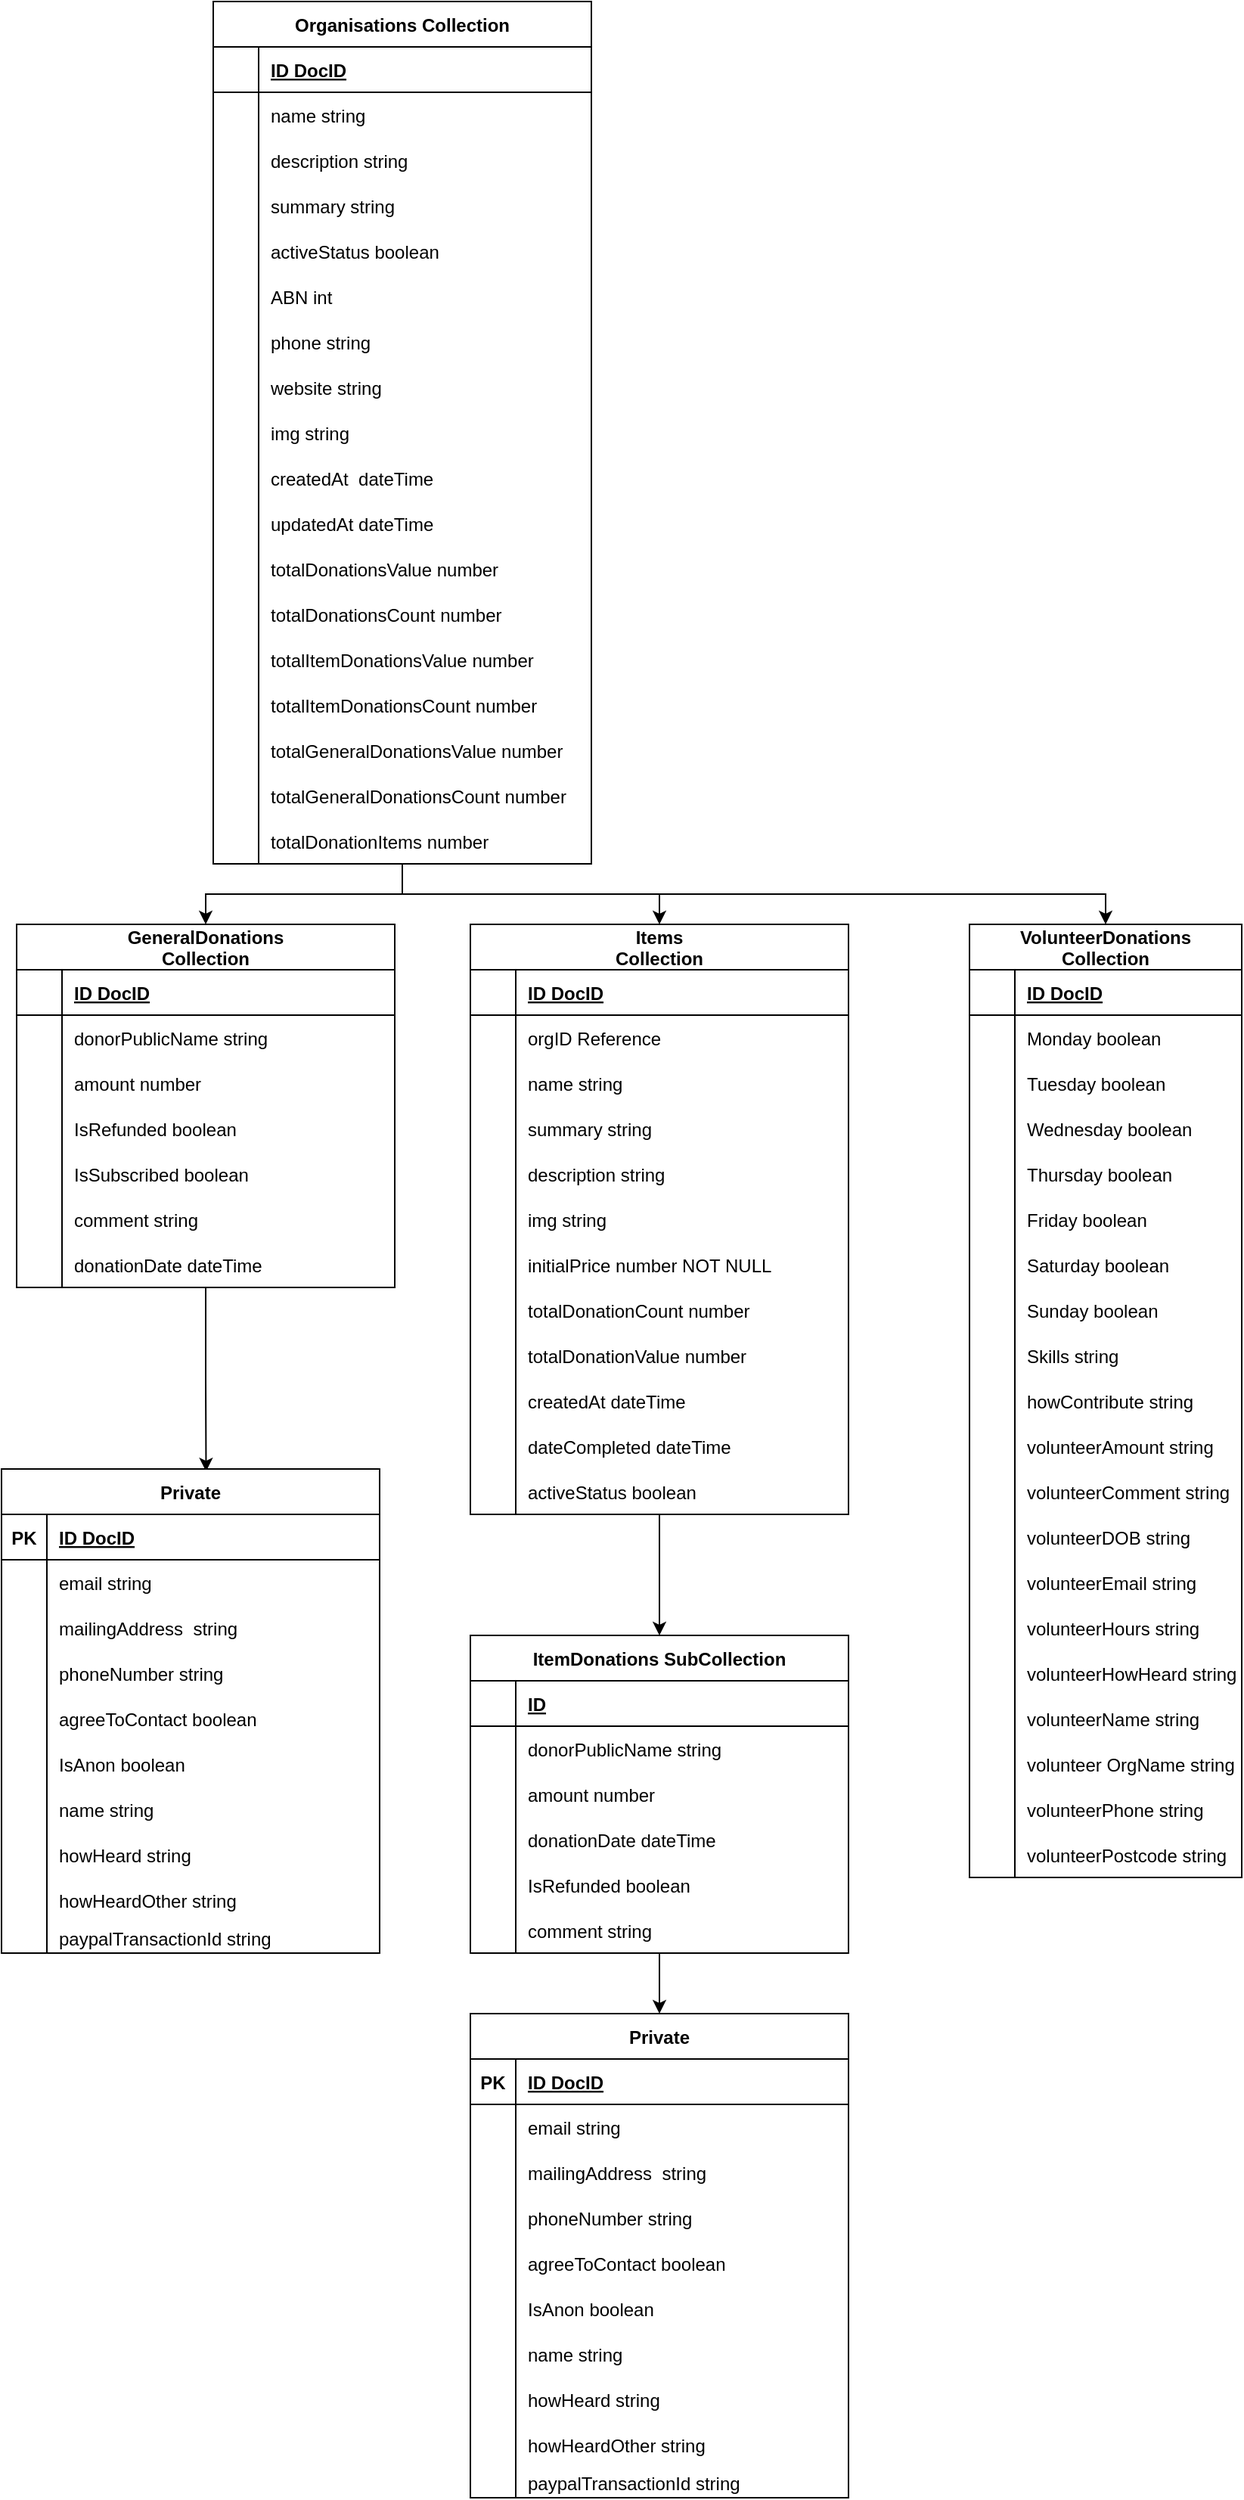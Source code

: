 <mxfile version="20.5.1" type="device" pages="2"><diagram id="R2lEEEUBdFMjLlhIrx00" name="Page-1"><mxGraphModel dx="602" dy="329" grid="1" gridSize="10" guides="1" tooltips="1" connect="1" arrows="1" fold="1" page="1" pageScale="1" pageWidth="1100" pageHeight="850" math="0" shadow="0" extFonts="Permanent Marker^https://fonts.googleapis.com/css?family=Permanent+Marker"><root><mxCell id="0"/><mxCell id="1" parent="0"/><mxCell id="EoUpAJFXBgu4DYD8gm0k-13" style="edgeStyle=orthogonalEdgeStyle;rounded=0;orthogonalLoop=1;jettySize=auto;html=1;" parent="1" source="C-vyLk0tnHw3VtMMgP7b-2" target="PkeUmY6ia93ISQKvrSIH-120" edge="1"><mxGeometry relative="1" as="geometry"/></mxCell><mxCell id="C-vyLk0tnHw3VtMMgP7b-2" value="Items&#10;Collection" style="shape=table;startSize=30;container=1;collapsible=1;childLayout=tableLayout;fixedRows=1;rowLines=0;fontStyle=1;align=center;resizeLast=1;" parent="1" vertex="1"><mxGeometry x="340" y="610" width="250" height="390" as="geometry"/></mxCell><mxCell id="C-vyLk0tnHw3VtMMgP7b-3" value="" style="shape=partialRectangle;collapsible=0;dropTarget=0;pointerEvents=0;fillColor=none;points=[[0,0.5],[1,0.5]];portConstraint=eastwest;top=0;left=0;right=0;bottom=1;" parent="C-vyLk0tnHw3VtMMgP7b-2" vertex="1"><mxGeometry y="30" width="250" height="30" as="geometry"/></mxCell><mxCell id="C-vyLk0tnHw3VtMMgP7b-4" value="" style="shape=partialRectangle;overflow=hidden;connectable=0;fillColor=none;top=0;left=0;bottom=0;right=0;fontStyle=1;" parent="C-vyLk0tnHw3VtMMgP7b-3" vertex="1"><mxGeometry width="30" height="30" as="geometry"><mxRectangle width="30" height="30" as="alternateBounds"/></mxGeometry></mxCell><mxCell id="C-vyLk0tnHw3VtMMgP7b-5" value="ID DocID" style="shape=partialRectangle;overflow=hidden;connectable=0;fillColor=none;top=0;left=0;bottom=0;right=0;align=left;spacingLeft=6;fontStyle=5;" parent="C-vyLk0tnHw3VtMMgP7b-3" vertex="1"><mxGeometry x="30" width="220" height="30" as="geometry"><mxRectangle width="220" height="30" as="alternateBounds"/></mxGeometry></mxCell><mxCell id="C-vyLk0tnHw3VtMMgP7b-6" value="" style="shape=partialRectangle;collapsible=0;dropTarget=0;pointerEvents=0;fillColor=none;points=[[0,0.5],[1,0.5]];portConstraint=eastwest;top=0;left=0;right=0;bottom=0;" parent="C-vyLk0tnHw3VtMMgP7b-2" vertex="1"><mxGeometry y="60" width="250" height="30" as="geometry"/></mxCell><mxCell id="C-vyLk0tnHw3VtMMgP7b-7" value="" style="shape=partialRectangle;overflow=hidden;connectable=0;fillColor=none;top=0;left=0;bottom=0;right=0;" parent="C-vyLk0tnHw3VtMMgP7b-6" vertex="1"><mxGeometry width="30" height="30" as="geometry"><mxRectangle width="30" height="30" as="alternateBounds"/></mxGeometry></mxCell><mxCell id="C-vyLk0tnHw3VtMMgP7b-8" value="orgID Reference" style="shape=partialRectangle;overflow=hidden;connectable=0;fillColor=none;top=0;left=0;bottom=0;right=0;align=left;spacingLeft=6;" parent="C-vyLk0tnHw3VtMMgP7b-6" vertex="1"><mxGeometry x="30" width="220" height="30" as="geometry"><mxRectangle width="220" height="30" as="alternateBounds"/></mxGeometry></mxCell><mxCell id="PkeUmY6ia93ISQKvrSIH-30" style="shape=partialRectangle;collapsible=0;dropTarget=0;pointerEvents=0;fillColor=none;points=[[0,0.5],[1,0.5]];portConstraint=eastwest;top=0;left=0;right=0;bottom=0;" parent="C-vyLk0tnHw3VtMMgP7b-2" vertex="1"><mxGeometry y="90" width="250" height="30" as="geometry"/></mxCell><mxCell id="PkeUmY6ia93ISQKvrSIH-31" style="shape=partialRectangle;overflow=hidden;connectable=0;fillColor=none;top=0;left=0;bottom=0;right=0;" parent="PkeUmY6ia93ISQKvrSIH-30" vertex="1"><mxGeometry width="30" height="30" as="geometry"><mxRectangle width="30" height="30" as="alternateBounds"/></mxGeometry></mxCell><mxCell id="PkeUmY6ia93ISQKvrSIH-32" value="name string" style="shape=partialRectangle;overflow=hidden;connectable=0;fillColor=none;top=0;left=0;bottom=0;right=0;align=left;spacingLeft=6;" parent="PkeUmY6ia93ISQKvrSIH-30" vertex="1"><mxGeometry x="30" width="220" height="30" as="geometry"><mxRectangle width="220" height="30" as="alternateBounds"/></mxGeometry></mxCell><mxCell id="PkeUmY6ia93ISQKvrSIH-33" style="shape=partialRectangle;collapsible=0;dropTarget=0;pointerEvents=0;fillColor=none;points=[[0,0.5],[1,0.5]];portConstraint=eastwest;top=0;left=0;right=0;bottom=0;" parent="C-vyLk0tnHw3VtMMgP7b-2" vertex="1"><mxGeometry y="120" width="250" height="30" as="geometry"/></mxCell><mxCell id="PkeUmY6ia93ISQKvrSIH-34" style="shape=partialRectangle;overflow=hidden;connectable=0;fillColor=none;top=0;left=0;bottom=0;right=0;" parent="PkeUmY6ia93ISQKvrSIH-33" vertex="1"><mxGeometry width="30" height="30" as="geometry"><mxRectangle width="30" height="30" as="alternateBounds"/></mxGeometry></mxCell><mxCell id="PkeUmY6ia93ISQKvrSIH-35" value="summary string" style="shape=partialRectangle;overflow=hidden;connectable=0;fillColor=none;top=0;left=0;bottom=0;right=0;align=left;spacingLeft=6;" parent="PkeUmY6ia93ISQKvrSIH-33" vertex="1"><mxGeometry x="30" width="220" height="30" as="geometry"><mxRectangle width="220" height="30" as="alternateBounds"/></mxGeometry></mxCell><mxCell id="C-vyLk0tnHw3VtMMgP7b-9" value="" style="shape=partialRectangle;collapsible=0;dropTarget=0;pointerEvents=0;fillColor=none;points=[[0,0.5],[1,0.5]];portConstraint=eastwest;top=0;left=0;right=0;bottom=0;" parent="C-vyLk0tnHw3VtMMgP7b-2" vertex="1"><mxGeometry y="150" width="250" height="30" as="geometry"/></mxCell><mxCell id="C-vyLk0tnHw3VtMMgP7b-10" value="" style="shape=partialRectangle;overflow=hidden;connectable=0;fillColor=none;top=0;left=0;bottom=0;right=0;" parent="C-vyLk0tnHw3VtMMgP7b-9" vertex="1"><mxGeometry width="30" height="30" as="geometry"><mxRectangle width="30" height="30" as="alternateBounds"/></mxGeometry></mxCell><mxCell id="C-vyLk0tnHw3VtMMgP7b-11" value="description string" style="shape=partialRectangle;overflow=hidden;connectable=0;fillColor=none;top=0;left=0;bottom=0;right=0;align=left;spacingLeft=6;" parent="C-vyLk0tnHw3VtMMgP7b-9" vertex="1"><mxGeometry x="30" width="220" height="30" as="geometry"><mxRectangle width="220" height="30" as="alternateBounds"/></mxGeometry></mxCell><mxCell id="PkeUmY6ia93ISQKvrSIH-27" style="shape=partialRectangle;collapsible=0;dropTarget=0;pointerEvents=0;fillColor=none;points=[[0,0.5],[1,0.5]];portConstraint=eastwest;top=0;left=0;right=0;bottom=0;" parent="C-vyLk0tnHw3VtMMgP7b-2" vertex="1"><mxGeometry y="180" width="250" height="30" as="geometry"/></mxCell><mxCell id="PkeUmY6ia93ISQKvrSIH-28" style="shape=partialRectangle;overflow=hidden;connectable=0;fillColor=none;top=0;left=0;bottom=0;right=0;" parent="PkeUmY6ia93ISQKvrSIH-27" vertex="1"><mxGeometry width="30" height="30" as="geometry"><mxRectangle width="30" height="30" as="alternateBounds"/></mxGeometry></mxCell><mxCell id="PkeUmY6ia93ISQKvrSIH-29" value="img string" style="shape=partialRectangle;overflow=hidden;connectable=0;fillColor=none;top=0;left=0;bottom=0;right=0;align=left;spacingLeft=6;" parent="PkeUmY6ia93ISQKvrSIH-27" vertex="1"><mxGeometry x="30" width="220" height="30" as="geometry"><mxRectangle width="220" height="30" as="alternateBounds"/></mxGeometry></mxCell><mxCell id="PkeUmY6ia93ISQKvrSIH-36" style="shape=partialRectangle;collapsible=0;dropTarget=0;pointerEvents=0;fillColor=none;points=[[0,0.5],[1,0.5]];portConstraint=eastwest;top=0;left=0;right=0;bottom=0;" parent="C-vyLk0tnHw3VtMMgP7b-2" vertex="1"><mxGeometry y="210" width="250" height="30" as="geometry"/></mxCell><mxCell id="PkeUmY6ia93ISQKvrSIH-37" style="shape=partialRectangle;overflow=hidden;connectable=0;fillColor=none;top=0;left=0;bottom=0;right=0;" parent="PkeUmY6ia93ISQKvrSIH-36" vertex="1"><mxGeometry width="30" height="30" as="geometry"><mxRectangle width="30" height="30" as="alternateBounds"/></mxGeometry></mxCell><mxCell id="PkeUmY6ia93ISQKvrSIH-38" value="initialPrice number NOT NULL" style="shape=partialRectangle;overflow=hidden;connectable=0;fillColor=none;top=0;left=0;bottom=0;right=0;align=left;spacingLeft=6;" parent="PkeUmY6ia93ISQKvrSIH-36" vertex="1"><mxGeometry x="30" width="220" height="30" as="geometry"><mxRectangle width="220" height="30" as="alternateBounds"/></mxGeometry></mxCell><mxCell id="PkeUmY6ia93ISQKvrSIH-39" style="shape=partialRectangle;collapsible=0;dropTarget=0;pointerEvents=0;fillColor=none;points=[[0,0.5],[1,0.5]];portConstraint=eastwest;top=0;left=0;right=0;bottom=0;" parent="C-vyLk0tnHw3VtMMgP7b-2" vertex="1"><mxGeometry y="240" width="250" height="30" as="geometry"/></mxCell><mxCell id="PkeUmY6ia93ISQKvrSIH-40" style="shape=partialRectangle;overflow=hidden;connectable=0;fillColor=none;top=0;left=0;bottom=0;right=0;" parent="PkeUmY6ia93ISQKvrSIH-39" vertex="1"><mxGeometry width="30" height="30" as="geometry"><mxRectangle width="30" height="30" as="alternateBounds"/></mxGeometry></mxCell><mxCell id="PkeUmY6ia93ISQKvrSIH-41" value="totalDonationCount number" style="shape=partialRectangle;overflow=hidden;connectable=0;fillColor=none;top=0;left=0;bottom=0;right=0;align=left;spacingLeft=6;" parent="PkeUmY6ia93ISQKvrSIH-39" vertex="1"><mxGeometry x="30" width="220" height="30" as="geometry"><mxRectangle width="220" height="30" as="alternateBounds"/></mxGeometry></mxCell><mxCell id="PkeUmY6ia93ISQKvrSIH-42" style="shape=partialRectangle;collapsible=0;dropTarget=0;pointerEvents=0;fillColor=none;points=[[0,0.5],[1,0.5]];portConstraint=eastwest;top=0;left=0;right=0;bottom=0;" parent="C-vyLk0tnHw3VtMMgP7b-2" vertex="1"><mxGeometry y="270" width="250" height="30" as="geometry"/></mxCell><mxCell id="PkeUmY6ia93ISQKvrSIH-43" style="shape=partialRectangle;overflow=hidden;connectable=0;fillColor=none;top=0;left=0;bottom=0;right=0;" parent="PkeUmY6ia93ISQKvrSIH-42" vertex="1"><mxGeometry width="30" height="30" as="geometry"><mxRectangle width="30" height="30" as="alternateBounds"/></mxGeometry></mxCell><mxCell id="PkeUmY6ia93ISQKvrSIH-44" value="totalDonationValue number" style="shape=partialRectangle;overflow=hidden;connectable=0;fillColor=none;top=0;left=0;bottom=0;right=0;align=left;spacingLeft=6;" parent="PkeUmY6ia93ISQKvrSIH-42" vertex="1"><mxGeometry x="30" width="220" height="30" as="geometry"><mxRectangle width="220" height="30" as="alternateBounds"/></mxGeometry></mxCell><mxCell id="PkeUmY6ia93ISQKvrSIH-45" style="shape=partialRectangle;collapsible=0;dropTarget=0;pointerEvents=0;fillColor=none;points=[[0,0.5],[1,0.5]];portConstraint=eastwest;top=0;left=0;right=0;bottom=0;" parent="C-vyLk0tnHw3VtMMgP7b-2" vertex="1"><mxGeometry y="300" width="250" height="30" as="geometry"/></mxCell><mxCell id="PkeUmY6ia93ISQKvrSIH-46" style="shape=partialRectangle;overflow=hidden;connectable=0;fillColor=none;top=0;left=0;bottom=0;right=0;" parent="PkeUmY6ia93ISQKvrSIH-45" vertex="1"><mxGeometry width="30" height="30" as="geometry"><mxRectangle width="30" height="30" as="alternateBounds"/></mxGeometry></mxCell><mxCell id="PkeUmY6ia93ISQKvrSIH-47" value="createdAt dateTime" style="shape=partialRectangle;overflow=hidden;connectable=0;fillColor=none;top=0;left=0;bottom=0;right=0;align=left;spacingLeft=6;" parent="PkeUmY6ia93ISQKvrSIH-45" vertex="1"><mxGeometry x="30" width="220" height="30" as="geometry"><mxRectangle width="220" height="30" as="alternateBounds"/></mxGeometry></mxCell><mxCell id="PkeUmY6ia93ISQKvrSIH-48" style="shape=partialRectangle;collapsible=0;dropTarget=0;pointerEvents=0;fillColor=none;points=[[0,0.5],[1,0.5]];portConstraint=eastwest;top=0;left=0;right=0;bottom=0;" parent="C-vyLk0tnHw3VtMMgP7b-2" vertex="1"><mxGeometry y="330" width="250" height="30" as="geometry"/></mxCell><mxCell id="PkeUmY6ia93ISQKvrSIH-49" style="shape=partialRectangle;overflow=hidden;connectable=0;fillColor=none;top=0;left=0;bottom=0;right=0;" parent="PkeUmY6ia93ISQKvrSIH-48" vertex="1"><mxGeometry width="30" height="30" as="geometry"><mxRectangle width="30" height="30" as="alternateBounds"/></mxGeometry></mxCell><mxCell id="PkeUmY6ia93ISQKvrSIH-50" value="dateCompleted dateTime" style="shape=partialRectangle;overflow=hidden;connectable=0;fillColor=none;top=0;left=0;bottom=0;right=0;align=left;spacingLeft=6;" parent="PkeUmY6ia93ISQKvrSIH-48" vertex="1"><mxGeometry x="30" width="220" height="30" as="geometry"><mxRectangle width="220" height="30" as="alternateBounds"/></mxGeometry></mxCell><mxCell id="pKRhSwap7Qf7JccY2LXv-22" style="shape=partialRectangle;collapsible=0;dropTarget=0;pointerEvents=0;fillColor=none;points=[[0,0.5],[1,0.5]];portConstraint=eastwest;top=0;left=0;right=0;bottom=0;" vertex="1" parent="C-vyLk0tnHw3VtMMgP7b-2"><mxGeometry y="360" width="250" height="30" as="geometry"/></mxCell><mxCell id="pKRhSwap7Qf7JccY2LXv-23" style="shape=partialRectangle;overflow=hidden;connectable=0;fillColor=none;top=0;left=0;bottom=0;right=0;" vertex="1" parent="pKRhSwap7Qf7JccY2LXv-22"><mxGeometry width="30" height="30" as="geometry"><mxRectangle width="30" height="30" as="alternateBounds"/></mxGeometry></mxCell><mxCell id="pKRhSwap7Qf7JccY2LXv-24" value="activeStatus boolean" style="shape=partialRectangle;overflow=hidden;connectable=0;fillColor=none;top=0;left=0;bottom=0;right=0;align=left;spacingLeft=6;" vertex="1" parent="pKRhSwap7Qf7JccY2LXv-22"><mxGeometry x="30" width="220" height="30" as="geometry"><mxRectangle width="220" height="30" as="alternateBounds"/></mxGeometry></mxCell><mxCell id="EoUpAJFXBgu4DYD8gm0k-11" style="edgeStyle=orthogonalEdgeStyle;rounded=0;orthogonalLoop=1;jettySize=auto;html=1;" parent="1" source="C-vyLk0tnHw3VtMMgP7b-23" target="PkeUmY6ia93ISQKvrSIH-51" edge="1"><mxGeometry relative="1" as="geometry"/></mxCell><mxCell id="EoUpAJFXBgu4DYD8gm0k-12" style="edgeStyle=orthogonalEdgeStyle;rounded=0;orthogonalLoop=1;jettySize=auto;html=1;entryX=0.5;entryY=0;entryDx=0;entryDy=0;" parent="1" source="C-vyLk0tnHw3VtMMgP7b-23" target="C-vyLk0tnHw3VtMMgP7b-2" edge="1"><mxGeometry relative="1" as="geometry"/></mxCell><mxCell id="pKRhSwap7Qf7JccY2LXv-40" style="edgeStyle=orthogonalEdgeStyle;rounded=0;orthogonalLoop=1;jettySize=auto;html=1;entryX=0.5;entryY=0;entryDx=0;entryDy=0;" edge="1" parent="1" target="pKRhSwap7Qf7JccY2LXv-27"><mxGeometry relative="1" as="geometry"><mxPoint x="295" y="580" as="sourcePoint"/><Array as="points"><mxPoint x="295" y="590"/><mxPoint x="760" y="590"/></Array></mxGeometry></mxCell><mxCell id="C-vyLk0tnHw3VtMMgP7b-23" value="Organisations Collection" style="shape=table;startSize=30;container=1;collapsible=1;childLayout=tableLayout;fixedRows=1;rowLines=0;fontStyle=1;align=center;resizeLast=1;" parent="1" vertex="1"><mxGeometry x="170" width="250" height="570" as="geometry"/></mxCell><mxCell id="C-vyLk0tnHw3VtMMgP7b-24" value="" style="shape=partialRectangle;collapsible=0;dropTarget=0;pointerEvents=0;fillColor=none;points=[[0,0.5],[1,0.5]];portConstraint=eastwest;top=0;left=0;right=0;bottom=1;" parent="C-vyLk0tnHw3VtMMgP7b-23" vertex="1"><mxGeometry y="30" width="250" height="30" as="geometry"/></mxCell><mxCell id="C-vyLk0tnHw3VtMMgP7b-25" value="" style="shape=partialRectangle;overflow=hidden;connectable=0;fillColor=none;top=0;left=0;bottom=0;right=0;fontStyle=1;" parent="C-vyLk0tnHw3VtMMgP7b-24" vertex="1"><mxGeometry width="30" height="30" as="geometry"><mxRectangle width="30" height="30" as="alternateBounds"/></mxGeometry></mxCell><mxCell id="C-vyLk0tnHw3VtMMgP7b-26" value="ID DocID" style="shape=partialRectangle;overflow=hidden;connectable=0;fillColor=none;top=0;left=0;bottom=0;right=0;align=left;spacingLeft=6;fontStyle=5;" parent="C-vyLk0tnHw3VtMMgP7b-24" vertex="1"><mxGeometry x="30" width="220" height="30" as="geometry"><mxRectangle width="220" height="30" as="alternateBounds"/></mxGeometry></mxCell><mxCell id="C-vyLk0tnHw3VtMMgP7b-27" value="" style="shape=partialRectangle;collapsible=0;dropTarget=0;pointerEvents=0;fillColor=none;points=[[0,0.5],[1,0.5]];portConstraint=eastwest;top=0;left=0;right=0;bottom=0;" parent="C-vyLk0tnHw3VtMMgP7b-23" vertex="1"><mxGeometry y="60" width="250" height="30" as="geometry"/></mxCell><mxCell id="C-vyLk0tnHw3VtMMgP7b-28" value="" style="shape=partialRectangle;overflow=hidden;connectable=0;fillColor=none;top=0;left=0;bottom=0;right=0;" parent="C-vyLk0tnHw3VtMMgP7b-27" vertex="1"><mxGeometry width="30" height="30" as="geometry"><mxRectangle width="30" height="30" as="alternateBounds"/></mxGeometry></mxCell><mxCell id="C-vyLk0tnHw3VtMMgP7b-29" value="name string" style="shape=partialRectangle;overflow=hidden;connectable=0;fillColor=none;top=0;left=0;bottom=0;right=0;align=left;spacingLeft=6;" parent="C-vyLk0tnHw3VtMMgP7b-27" vertex="1"><mxGeometry x="30" width="220" height="30" as="geometry"><mxRectangle width="220" height="30" as="alternateBounds"/></mxGeometry></mxCell><mxCell id="EoUpAJFXBgu4DYD8gm0k-8" style="shape=partialRectangle;collapsible=0;dropTarget=0;pointerEvents=0;fillColor=none;points=[[0,0.5],[1,0.5]];portConstraint=eastwest;top=0;left=0;right=0;bottom=0;" parent="C-vyLk0tnHw3VtMMgP7b-23" vertex="1"><mxGeometry y="90" width="250" height="30" as="geometry"/></mxCell><mxCell id="EoUpAJFXBgu4DYD8gm0k-9" style="shape=partialRectangle;overflow=hidden;connectable=0;fillColor=none;top=0;left=0;bottom=0;right=0;" parent="EoUpAJFXBgu4DYD8gm0k-8" vertex="1"><mxGeometry width="30" height="30" as="geometry"><mxRectangle width="30" height="30" as="alternateBounds"/></mxGeometry></mxCell><mxCell id="EoUpAJFXBgu4DYD8gm0k-10" value="description string" style="shape=partialRectangle;overflow=hidden;connectable=0;fillColor=none;top=0;left=0;bottom=0;right=0;align=left;spacingLeft=6;" parent="EoUpAJFXBgu4DYD8gm0k-8" vertex="1"><mxGeometry x="30" width="220" height="30" as="geometry"><mxRectangle width="220" height="30" as="alternateBounds"/></mxGeometry></mxCell><mxCell id="PkeUmY6ia93ISQKvrSIH-3" style="shape=partialRectangle;collapsible=0;dropTarget=0;pointerEvents=0;fillColor=none;points=[[0,0.5],[1,0.5]];portConstraint=eastwest;top=0;left=0;right=0;bottom=0;" parent="C-vyLk0tnHw3VtMMgP7b-23" vertex="1"><mxGeometry y="120" width="250" height="30" as="geometry"/></mxCell><mxCell id="PkeUmY6ia93ISQKvrSIH-4" style="shape=partialRectangle;overflow=hidden;connectable=0;fillColor=none;top=0;left=0;bottom=0;right=0;" parent="PkeUmY6ia93ISQKvrSIH-3" vertex="1"><mxGeometry width="30" height="30" as="geometry"><mxRectangle width="30" height="30" as="alternateBounds"/></mxGeometry></mxCell><mxCell id="PkeUmY6ia93ISQKvrSIH-5" value="summary string" style="shape=partialRectangle;overflow=hidden;connectable=0;fillColor=none;top=0;left=0;bottom=0;right=0;align=left;spacingLeft=6;" parent="PkeUmY6ia93ISQKvrSIH-3" vertex="1"><mxGeometry x="30" width="220" height="30" as="geometry"><mxRectangle width="220" height="30" as="alternateBounds"/></mxGeometry></mxCell><mxCell id="PkeUmY6ia93ISQKvrSIH-6" style="shape=partialRectangle;collapsible=0;dropTarget=0;pointerEvents=0;fillColor=none;points=[[0,0.5],[1,0.5]];portConstraint=eastwest;top=0;left=0;right=0;bottom=0;" parent="C-vyLk0tnHw3VtMMgP7b-23" vertex="1"><mxGeometry y="150" width="250" height="30" as="geometry"/></mxCell><mxCell id="PkeUmY6ia93ISQKvrSIH-7" style="shape=partialRectangle;overflow=hidden;connectable=0;fillColor=none;top=0;left=0;bottom=0;right=0;" parent="PkeUmY6ia93ISQKvrSIH-6" vertex="1"><mxGeometry width="30" height="30" as="geometry"><mxRectangle width="30" height="30" as="alternateBounds"/></mxGeometry></mxCell><mxCell id="PkeUmY6ia93ISQKvrSIH-8" value="activeStatus boolean" style="shape=partialRectangle;overflow=hidden;connectable=0;fillColor=none;top=0;left=0;bottom=0;right=0;align=left;spacingLeft=6;" parent="PkeUmY6ia93ISQKvrSIH-6" vertex="1"><mxGeometry x="30" width="220" height="30" as="geometry"><mxRectangle width="220" height="30" as="alternateBounds"/></mxGeometry></mxCell><mxCell id="PkeUmY6ia93ISQKvrSIH-9" style="shape=partialRectangle;collapsible=0;dropTarget=0;pointerEvents=0;fillColor=none;points=[[0,0.5],[1,0.5]];portConstraint=eastwest;top=0;left=0;right=0;bottom=0;" parent="C-vyLk0tnHw3VtMMgP7b-23" vertex="1"><mxGeometry y="180" width="250" height="30" as="geometry"/></mxCell><mxCell id="PkeUmY6ia93ISQKvrSIH-10" style="shape=partialRectangle;overflow=hidden;connectable=0;fillColor=none;top=0;left=0;bottom=0;right=0;" parent="PkeUmY6ia93ISQKvrSIH-9" vertex="1"><mxGeometry width="30" height="30" as="geometry"><mxRectangle width="30" height="30" as="alternateBounds"/></mxGeometry></mxCell><mxCell id="PkeUmY6ia93ISQKvrSIH-11" value="ABN int" style="shape=partialRectangle;overflow=hidden;connectable=0;fillColor=none;top=0;left=0;bottom=0;right=0;align=left;spacingLeft=6;" parent="PkeUmY6ia93ISQKvrSIH-9" vertex="1"><mxGeometry x="30" width="220" height="30" as="geometry"><mxRectangle width="220" height="30" as="alternateBounds"/></mxGeometry></mxCell><mxCell id="PkeUmY6ia93ISQKvrSIH-12" style="shape=partialRectangle;collapsible=0;dropTarget=0;pointerEvents=0;fillColor=none;points=[[0,0.5],[1,0.5]];portConstraint=eastwest;top=0;left=0;right=0;bottom=0;" parent="C-vyLk0tnHw3VtMMgP7b-23" vertex="1"><mxGeometry y="210" width="250" height="30" as="geometry"/></mxCell><mxCell id="PkeUmY6ia93ISQKvrSIH-13" style="shape=partialRectangle;overflow=hidden;connectable=0;fillColor=none;top=0;left=0;bottom=0;right=0;" parent="PkeUmY6ia93ISQKvrSIH-12" vertex="1"><mxGeometry width="30" height="30" as="geometry"><mxRectangle width="30" height="30" as="alternateBounds"/></mxGeometry></mxCell><mxCell id="PkeUmY6ia93ISQKvrSIH-14" value="phone string" style="shape=partialRectangle;overflow=hidden;connectable=0;fillColor=none;top=0;left=0;bottom=0;right=0;align=left;spacingLeft=6;" parent="PkeUmY6ia93ISQKvrSIH-12" vertex="1"><mxGeometry x="30" width="220" height="30" as="geometry"><mxRectangle width="220" height="30" as="alternateBounds"/></mxGeometry></mxCell><mxCell id="PkeUmY6ia93ISQKvrSIH-15" style="shape=partialRectangle;collapsible=0;dropTarget=0;pointerEvents=0;fillColor=none;points=[[0,0.5],[1,0.5]];portConstraint=eastwest;top=0;left=0;right=0;bottom=0;" parent="C-vyLk0tnHw3VtMMgP7b-23" vertex="1"><mxGeometry y="240" width="250" height="30" as="geometry"/></mxCell><mxCell id="PkeUmY6ia93ISQKvrSIH-16" style="shape=partialRectangle;overflow=hidden;connectable=0;fillColor=none;top=0;left=0;bottom=0;right=0;" parent="PkeUmY6ia93ISQKvrSIH-15" vertex="1"><mxGeometry width="30" height="30" as="geometry"><mxRectangle width="30" height="30" as="alternateBounds"/></mxGeometry></mxCell><mxCell id="PkeUmY6ia93ISQKvrSIH-17" value="website string" style="shape=partialRectangle;overflow=hidden;connectable=0;fillColor=none;top=0;left=0;bottom=0;right=0;align=left;spacingLeft=6;" parent="PkeUmY6ia93ISQKvrSIH-15" vertex="1"><mxGeometry x="30" width="220" height="30" as="geometry"><mxRectangle width="220" height="30" as="alternateBounds"/></mxGeometry></mxCell><mxCell id="PkeUmY6ia93ISQKvrSIH-24" style="shape=partialRectangle;collapsible=0;dropTarget=0;pointerEvents=0;fillColor=none;points=[[0,0.5],[1,0.5]];portConstraint=eastwest;top=0;left=0;right=0;bottom=0;" parent="C-vyLk0tnHw3VtMMgP7b-23" vertex="1"><mxGeometry y="270" width="250" height="30" as="geometry"/></mxCell><mxCell id="PkeUmY6ia93ISQKvrSIH-25" style="shape=partialRectangle;overflow=hidden;connectable=0;fillColor=none;top=0;left=0;bottom=0;right=0;" parent="PkeUmY6ia93ISQKvrSIH-24" vertex="1"><mxGeometry width="30" height="30" as="geometry"><mxRectangle width="30" height="30" as="alternateBounds"/></mxGeometry></mxCell><mxCell id="PkeUmY6ia93ISQKvrSIH-26" value="img string" style="shape=partialRectangle;overflow=hidden;connectable=0;fillColor=none;top=0;left=0;bottom=0;right=0;align=left;spacingLeft=6;" parent="PkeUmY6ia93ISQKvrSIH-24" vertex="1"><mxGeometry x="30" width="220" height="30" as="geometry"><mxRectangle width="220" height="30" as="alternateBounds"/></mxGeometry></mxCell><mxCell id="pKRhSwap7Qf7JccY2LXv-1" style="shape=partialRectangle;collapsible=0;dropTarget=0;pointerEvents=0;fillColor=none;points=[[0,0.5],[1,0.5]];portConstraint=eastwest;top=0;left=0;right=0;bottom=0;" vertex="1" parent="C-vyLk0tnHw3VtMMgP7b-23"><mxGeometry y="300" width="250" height="30" as="geometry"/></mxCell><mxCell id="pKRhSwap7Qf7JccY2LXv-2" style="shape=partialRectangle;overflow=hidden;connectable=0;fillColor=none;top=0;left=0;bottom=0;right=0;" vertex="1" parent="pKRhSwap7Qf7JccY2LXv-1"><mxGeometry width="30" height="30" as="geometry"><mxRectangle width="30" height="30" as="alternateBounds"/></mxGeometry></mxCell><mxCell id="pKRhSwap7Qf7JccY2LXv-3" value="createdAt  dateTime" style="shape=partialRectangle;overflow=hidden;connectable=0;fillColor=none;top=0;left=0;bottom=0;right=0;align=left;spacingLeft=6;" vertex="1" parent="pKRhSwap7Qf7JccY2LXv-1"><mxGeometry x="30" width="220" height="30" as="geometry"><mxRectangle width="220" height="30" as="alternateBounds"/></mxGeometry></mxCell><mxCell id="pKRhSwap7Qf7JccY2LXv-4" style="shape=partialRectangle;collapsible=0;dropTarget=0;pointerEvents=0;fillColor=none;points=[[0,0.5],[1,0.5]];portConstraint=eastwest;top=0;left=0;right=0;bottom=0;" vertex="1" parent="C-vyLk0tnHw3VtMMgP7b-23"><mxGeometry y="330" width="250" height="30" as="geometry"/></mxCell><mxCell id="pKRhSwap7Qf7JccY2LXv-5" style="shape=partialRectangle;overflow=hidden;connectable=0;fillColor=none;top=0;left=0;bottom=0;right=0;" vertex="1" parent="pKRhSwap7Qf7JccY2LXv-4"><mxGeometry width="30" height="30" as="geometry"><mxRectangle width="30" height="30" as="alternateBounds"/></mxGeometry></mxCell><mxCell id="pKRhSwap7Qf7JccY2LXv-6" value="updatedAt dateTime" style="shape=partialRectangle;overflow=hidden;connectable=0;fillColor=none;top=0;left=0;bottom=0;right=0;align=left;spacingLeft=6;" vertex="1" parent="pKRhSwap7Qf7JccY2LXv-4"><mxGeometry x="30" width="220" height="30" as="geometry"><mxRectangle width="220" height="30" as="alternateBounds"/></mxGeometry></mxCell><mxCell id="EoUpAJFXBgu4DYD8gm0k-1" style="shape=partialRectangle;collapsible=0;dropTarget=0;pointerEvents=0;fillColor=none;points=[[0,0.5],[1,0.5]];portConstraint=eastwest;top=0;left=0;right=0;bottom=0;" parent="C-vyLk0tnHw3VtMMgP7b-23" vertex="1"><mxGeometry y="360" width="250" height="30" as="geometry"/></mxCell><mxCell id="EoUpAJFXBgu4DYD8gm0k-2" style="shape=partialRectangle;overflow=hidden;connectable=0;fillColor=none;top=0;left=0;bottom=0;right=0;" parent="EoUpAJFXBgu4DYD8gm0k-1" vertex="1"><mxGeometry width="30" height="30" as="geometry"><mxRectangle width="30" height="30" as="alternateBounds"/></mxGeometry></mxCell><mxCell id="EoUpAJFXBgu4DYD8gm0k-3" value="totalDonationsValue number" style="shape=partialRectangle;overflow=hidden;connectable=0;fillColor=none;top=0;left=0;bottom=0;right=0;align=left;spacingLeft=6;" parent="EoUpAJFXBgu4DYD8gm0k-1" vertex="1"><mxGeometry x="30" width="220" height="30" as="geometry"><mxRectangle width="220" height="30" as="alternateBounds"/></mxGeometry></mxCell><mxCell id="EoUpAJFXBgu4DYD8gm0k-4" style="shape=partialRectangle;collapsible=0;dropTarget=0;pointerEvents=0;fillColor=none;points=[[0,0.5],[1,0.5]];portConstraint=eastwest;top=0;left=0;right=0;bottom=0;" parent="C-vyLk0tnHw3VtMMgP7b-23" vertex="1"><mxGeometry y="390" width="250" height="30" as="geometry"/></mxCell><mxCell id="EoUpAJFXBgu4DYD8gm0k-5" style="shape=partialRectangle;overflow=hidden;connectable=0;fillColor=none;top=0;left=0;bottom=0;right=0;" parent="EoUpAJFXBgu4DYD8gm0k-4" vertex="1"><mxGeometry width="30" height="30" as="geometry"><mxRectangle width="30" height="30" as="alternateBounds"/></mxGeometry></mxCell><mxCell id="EoUpAJFXBgu4DYD8gm0k-6" value="totalDonationsCount number" style="shape=partialRectangle;overflow=hidden;connectable=0;fillColor=none;top=0;left=0;bottom=0;right=0;align=left;spacingLeft=6;" parent="EoUpAJFXBgu4DYD8gm0k-4" vertex="1"><mxGeometry x="30" width="220" height="30" as="geometry"><mxRectangle width="220" height="30" as="alternateBounds"/></mxGeometry></mxCell><mxCell id="pKRhSwap7Qf7JccY2LXv-7" style="shape=partialRectangle;collapsible=0;dropTarget=0;pointerEvents=0;fillColor=none;points=[[0,0.5],[1,0.5]];portConstraint=eastwest;top=0;left=0;right=0;bottom=0;" vertex="1" parent="C-vyLk0tnHw3VtMMgP7b-23"><mxGeometry y="420" width="250" height="30" as="geometry"/></mxCell><mxCell id="pKRhSwap7Qf7JccY2LXv-8" style="shape=partialRectangle;overflow=hidden;connectable=0;fillColor=none;top=0;left=0;bottom=0;right=0;" vertex="1" parent="pKRhSwap7Qf7JccY2LXv-7"><mxGeometry width="30" height="30" as="geometry"><mxRectangle width="30" height="30" as="alternateBounds"/></mxGeometry></mxCell><mxCell id="pKRhSwap7Qf7JccY2LXv-9" value="totalItemDonationsValue number" style="shape=partialRectangle;overflow=hidden;connectable=0;fillColor=none;top=0;left=0;bottom=0;right=0;align=left;spacingLeft=6;" vertex="1" parent="pKRhSwap7Qf7JccY2LXv-7"><mxGeometry x="30" width="220" height="30" as="geometry"><mxRectangle width="220" height="30" as="alternateBounds"/></mxGeometry></mxCell><mxCell id="pKRhSwap7Qf7JccY2LXv-10" style="shape=partialRectangle;collapsible=0;dropTarget=0;pointerEvents=0;fillColor=none;points=[[0,0.5],[1,0.5]];portConstraint=eastwest;top=0;left=0;right=0;bottom=0;" vertex="1" parent="C-vyLk0tnHw3VtMMgP7b-23"><mxGeometry y="450" width="250" height="30" as="geometry"/></mxCell><mxCell id="pKRhSwap7Qf7JccY2LXv-11" style="shape=partialRectangle;overflow=hidden;connectable=0;fillColor=none;top=0;left=0;bottom=0;right=0;" vertex="1" parent="pKRhSwap7Qf7JccY2LXv-10"><mxGeometry width="30" height="30" as="geometry"><mxRectangle width="30" height="30" as="alternateBounds"/></mxGeometry></mxCell><mxCell id="pKRhSwap7Qf7JccY2LXv-12" value="totalItemDonationsCount number" style="shape=partialRectangle;overflow=hidden;connectable=0;fillColor=none;top=0;left=0;bottom=0;right=0;align=left;spacingLeft=6;" vertex="1" parent="pKRhSwap7Qf7JccY2LXv-10"><mxGeometry x="30" width="220" height="30" as="geometry"><mxRectangle width="220" height="30" as="alternateBounds"/></mxGeometry></mxCell><mxCell id="pKRhSwap7Qf7JccY2LXv-13" style="shape=partialRectangle;collapsible=0;dropTarget=0;pointerEvents=0;fillColor=none;points=[[0,0.5],[1,0.5]];portConstraint=eastwest;top=0;left=0;right=0;bottom=0;" vertex="1" parent="C-vyLk0tnHw3VtMMgP7b-23"><mxGeometry y="480" width="250" height="30" as="geometry"/></mxCell><mxCell id="pKRhSwap7Qf7JccY2LXv-14" style="shape=partialRectangle;overflow=hidden;connectable=0;fillColor=none;top=0;left=0;bottom=0;right=0;" vertex="1" parent="pKRhSwap7Qf7JccY2LXv-13"><mxGeometry width="30" height="30" as="geometry"><mxRectangle width="30" height="30" as="alternateBounds"/></mxGeometry></mxCell><mxCell id="pKRhSwap7Qf7JccY2LXv-15" value="totalGeneralDonationsValue number" style="shape=partialRectangle;overflow=hidden;connectable=0;fillColor=none;top=0;left=0;bottom=0;right=0;align=left;spacingLeft=6;" vertex="1" parent="pKRhSwap7Qf7JccY2LXv-13"><mxGeometry x="30" width="220" height="30" as="geometry"><mxRectangle width="220" height="30" as="alternateBounds"/></mxGeometry></mxCell><mxCell id="pKRhSwap7Qf7JccY2LXv-16" style="shape=partialRectangle;collapsible=0;dropTarget=0;pointerEvents=0;fillColor=none;points=[[0,0.5],[1,0.5]];portConstraint=eastwest;top=0;left=0;right=0;bottom=0;" vertex="1" parent="C-vyLk0tnHw3VtMMgP7b-23"><mxGeometry y="510" width="250" height="30" as="geometry"/></mxCell><mxCell id="pKRhSwap7Qf7JccY2LXv-17" style="shape=partialRectangle;overflow=hidden;connectable=0;fillColor=none;top=0;left=0;bottom=0;right=0;" vertex="1" parent="pKRhSwap7Qf7JccY2LXv-16"><mxGeometry width="30" height="30" as="geometry"><mxRectangle width="30" height="30" as="alternateBounds"/></mxGeometry></mxCell><mxCell id="pKRhSwap7Qf7JccY2LXv-18" value="totalGeneralDonationsCount number" style="shape=partialRectangle;overflow=hidden;connectable=0;fillColor=none;top=0;left=0;bottom=0;right=0;align=left;spacingLeft=6;" vertex="1" parent="pKRhSwap7Qf7JccY2LXv-16"><mxGeometry x="30" width="220" height="30" as="geometry"><mxRectangle width="220" height="30" as="alternateBounds"/></mxGeometry></mxCell><mxCell id="pKRhSwap7Qf7JccY2LXv-19" style="shape=partialRectangle;collapsible=0;dropTarget=0;pointerEvents=0;fillColor=none;points=[[0,0.5],[1,0.5]];portConstraint=eastwest;top=0;left=0;right=0;bottom=0;" vertex="1" parent="C-vyLk0tnHw3VtMMgP7b-23"><mxGeometry y="540" width="250" height="30" as="geometry"/></mxCell><mxCell id="pKRhSwap7Qf7JccY2LXv-20" style="shape=partialRectangle;overflow=hidden;connectable=0;fillColor=none;top=0;left=0;bottom=0;right=0;" vertex="1" parent="pKRhSwap7Qf7JccY2LXv-19"><mxGeometry width="30" height="30" as="geometry"><mxRectangle width="30" height="30" as="alternateBounds"/></mxGeometry></mxCell><mxCell id="pKRhSwap7Qf7JccY2LXv-21" value="totalDonationItems number" style="shape=partialRectangle;overflow=hidden;connectable=0;fillColor=none;top=0;left=0;bottom=0;right=0;align=left;spacingLeft=6;" vertex="1" parent="pKRhSwap7Qf7JccY2LXv-19"><mxGeometry x="30" width="220" height="30" as="geometry"><mxRectangle width="220" height="30" as="alternateBounds"/></mxGeometry></mxCell><mxCell id="pKRhSwap7Qf7JccY2LXv-72" style="edgeStyle=orthogonalEdgeStyle;rounded=0;orthogonalLoop=1;jettySize=auto;html=1;entryX=0.541;entryY=0.005;entryDx=0;entryDy=0;entryPerimeter=0;" edge="1" parent="1" source="PkeUmY6ia93ISQKvrSIH-51" target="pKRhSwap7Qf7JccY2LXv-41"><mxGeometry relative="1" as="geometry"><mxPoint x="165" y="960" as="targetPoint"/></mxGeometry></mxCell><mxCell id="PkeUmY6ia93ISQKvrSIH-51" value="GeneralDonations&#10;Collection" style="shape=table;startSize=30;container=1;collapsible=1;childLayout=tableLayout;fixedRows=1;rowLines=0;fontStyle=1;align=center;resizeLast=1;" parent="1" vertex="1"><mxGeometry x="40" y="610" width="250" height="240" as="geometry"/></mxCell><mxCell id="PkeUmY6ia93ISQKvrSIH-52" value="" style="shape=partialRectangle;collapsible=0;dropTarget=0;pointerEvents=0;fillColor=none;points=[[0,0.5],[1,0.5]];portConstraint=eastwest;top=0;left=0;right=0;bottom=1;" parent="PkeUmY6ia93ISQKvrSIH-51" vertex="1"><mxGeometry y="30" width="250" height="30" as="geometry"/></mxCell><mxCell id="PkeUmY6ia93ISQKvrSIH-53" value="" style="shape=partialRectangle;overflow=hidden;connectable=0;fillColor=none;top=0;left=0;bottom=0;right=0;fontStyle=1;" parent="PkeUmY6ia93ISQKvrSIH-52" vertex="1"><mxGeometry width="30" height="30" as="geometry"><mxRectangle width="30" height="30" as="alternateBounds"/></mxGeometry></mxCell><mxCell id="PkeUmY6ia93ISQKvrSIH-54" value="ID DocID" style="shape=partialRectangle;overflow=hidden;connectable=0;fillColor=none;top=0;left=0;bottom=0;right=0;align=left;spacingLeft=6;fontStyle=5;" parent="PkeUmY6ia93ISQKvrSIH-52" vertex="1"><mxGeometry x="30" width="220" height="30" as="geometry"><mxRectangle width="220" height="30" as="alternateBounds"/></mxGeometry></mxCell><mxCell id="PkeUmY6ia93ISQKvrSIH-55" value="" style="shape=partialRectangle;collapsible=0;dropTarget=0;pointerEvents=0;fillColor=none;points=[[0,0.5],[1,0.5]];portConstraint=eastwest;top=0;left=0;right=0;bottom=0;" parent="PkeUmY6ia93ISQKvrSIH-51" vertex="1"><mxGeometry y="60" width="250" height="30" as="geometry"/></mxCell><mxCell id="PkeUmY6ia93ISQKvrSIH-56" value="" style="shape=partialRectangle;overflow=hidden;connectable=0;fillColor=none;top=0;left=0;bottom=0;right=0;" parent="PkeUmY6ia93ISQKvrSIH-55" vertex="1"><mxGeometry width="30" height="30" as="geometry"><mxRectangle width="30" height="30" as="alternateBounds"/></mxGeometry></mxCell><mxCell id="PkeUmY6ia93ISQKvrSIH-57" value="donorPublicName string" style="shape=partialRectangle;overflow=hidden;connectable=0;fillColor=none;top=0;left=0;bottom=0;right=0;align=left;spacingLeft=6;" parent="PkeUmY6ia93ISQKvrSIH-55" vertex="1"><mxGeometry x="30" width="220" height="30" as="geometry"><mxRectangle width="220" height="30" as="alternateBounds"/></mxGeometry></mxCell><mxCell id="PkeUmY6ia93ISQKvrSIH-58" style="shape=partialRectangle;collapsible=0;dropTarget=0;pointerEvents=0;fillColor=none;points=[[0,0.5],[1,0.5]];portConstraint=eastwest;top=0;left=0;right=0;bottom=0;" parent="PkeUmY6ia93ISQKvrSIH-51" vertex="1"><mxGeometry y="90" width="250" height="30" as="geometry"/></mxCell><mxCell id="PkeUmY6ia93ISQKvrSIH-59" style="shape=partialRectangle;overflow=hidden;connectable=0;fillColor=none;top=0;left=0;bottom=0;right=0;" parent="PkeUmY6ia93ISQKvrSIH-58" vertex="1"><mxGeometry width="30" height="30" as="geometry"><mxRectangle width="30" height="30" as="alternateBounds"/></mxGeometry></mxCell><mxCell id="PkeUmY6ia93ISQKvrSIH-60" value="amount number" style="shape=partialRectangle;overflow=hidden;connectable=0;fillColor=none;top=0;left=0;bottom=0;right=0;align=left;spacingLeft=6;" parent="PkeUmY6ia93ISQKvrSIH-58" vertex="1"><mxGeometry x="30" width="220" height="30" as="geometry"><mxRectangle width="220" height="30" as="alternateBounds"/></mxGeometry></mxCell><mxCell id="PkeUmY6ia93ISQKvrSIH-61" style="shape=partialRectangle;collapsible=0;dropTarget=0;pointerEvents=0;fillColor=none;points=[[0,0.5],[1,0.5]];portConstraint=eastwest;top=0;left=0;right=0;bottom=0;" parent="PkeUmY6ia93ISQKvrSIH-51" vertex="1"><mxGeometry y="120" width="250" height="30" as="geometry"/></mxCell><mxCell id="PkeUmY6ia93ISQKvrSIH-62" style="shape=partialRectangle;overflow=hidden;connectable=0;fillColor=none;top=0;left=0;bottom=0;right=0;" parent="PkeUmY6ia93ISQKvrSIH-61" vertex="1"><mxGeometry width="30" height="30" as="geometry"><mxRectangle width="30" height="30" as="alternateBounds"/></mxGeometry></mxCell><mxCell id="PkeUmY6ia93ISQKvrSIH-63" value="IsRefunded boolean" style="shape=partialRectangle;overflow=hidden;connectable=0;fillColor=none;top=0;left=0;bottom=0;right=0;align=left;spacingLeft=6;" parent="PkeUmY6ia93ISQKvrSIH-61" vertex="1"><mxGeometry x="30" width="220" height="30" as="geometry"><mxRectangle width="220" height="30" as="alternateBounds"/></mxGeometry></mxCell><mxCell id="PkeUmY6ia93ISQKvrSIH-64" style="shape=partialRectangle;collapsible=0;dropTarget=0;pointerEvents=0;fillColor=none;points=[[0,0.5],[1,0.5]];portConstraint=eastwest;top=0;left=0;right=0;bottom=0;" parent="PkeUmY6ia93ISQKvrSIH-51" vertex="1"><mxGeometry y="150" width="250" height="30" as="geometry"/></mxCell><mxCell id="PkeUmY6ia93ISQKvrSIH-65" style="shape=partialRectangle;overflow=hidden;connectable=0;fillColor=none;top=0;left=0;bottom=0;right=0;" parent="PkeUmY6ia93ISQKvrSIH-64" vertex="1"><mxGeometry width="30" height="30" as="geometry"><mxRectangle width="30" height="30" as="alternateBounds"/></mxGeometry></mxCell><mxCell id="PkeUmY6ia93ISQKvrSIH-66" value="IsSubscribed boolean" style="shape=partialRectangle;overflow=hidden;connectable=0;fillColor=none;top=0;left=0;bottom=0;right=0;align=left;spacingLeft=6;" parent="PkeUmY6ia93ISQKvrSIH-64" vertex="1"><mxGeometry x="30" width="220" height="30" as="geometry"><mxRectangle width="220" height="30" as="alternateBounds"/></mxGeometry></mxCell><mxCell id="PkeUmY6ia93ISQKvrSIH-67" style="shape=partialRectangle;collapsible=0;dropTarget=0;pointerEvents=0;fillColor=none;points=[[0,0.5],[1,0.5]];portConstraint=eastwest;top=0;left=0;right=0;bottom=0;" parent="PkeUmY6ia93ISQKvrSIH-51" vertex="1"><mxGeometry y="180" width="250" height="30" as="geometry"/></mxCell><mxCell id="PkeUmY6ia93ISQKvrSIH-68" style="shape=partialRectangle;overflow=hidden;connectable=0;fillColor=none;top=0;left=0;bottom=0;right=0;" parent="PkeUmY6ia93ISQKvrSIH-67" vertex="1"><mxGeometry width="30" height="30" as="geometry"><mxRectangle width="30" height="30" as="alternateBounds"/></mxGeometry></mxCell><mxCell id="PkeUmY6ia93ISQKvrSIH-69" value="comment string" style="shape=partialRectangle;overflow=hidden;connectable=0;fillColor=none;top=0;left=0;bottom=0;right=0;align=left;spacingLeft=6;" parent="PkeUmY6ia93ISQKvrSIH-67" vertex="1"><mxGeometry x="30" width="220" height="30" as="geometry"><mxRectangle width="220" height="30" as="alternateBounds"/></mxGeometry></mxCell><mxCell id="PkeUmY6ia93ISQKvrSIH-70" style="shape=partialRectangle;collapsible=0;dropTarget=0;pointerEvents=0;fillColor=none;points=[[0,0.5],[1,0.5]];portConstraint=eastwest;top=0;left=0;right=0;bottom=0;" parent="PkeUmY6ia93ISQKvrSIH-51" vertex="1"><mxGeometry y="210" width="250" height="30" as="geometry"/></mxCell><mxCell id="PkeUmY6ia93ISQKvrSIH-71" style="shape=partialRectangle;overflow=hidden;connectable=0;fillColor=none;top=0;left=0;bottom=0;right=0;" parent="PkeUmY6ia93ISQKvrSIH-70" vertex="1"><mxGeometry width="30" height="30" as="geometry"><mxRectangle width="30" height="30" as="alternateBounds"/></mxGeometry></mxCell><mxCell id="PkeUmY6ia93ISQKvrSIH-72" value="donationDate dateTime" style="shape=partialRectangle;overflow=hidden;connectable=0;fillColor=none;top=0;left=0;bottom=0;right=0;align=left;spacingLeft=6;" parent="PkeUmY6ia93ISQKvrSIH-70" vertex="1"><mxGeometry x="30" width="220" height="30" as="geometry"><mxRectangle width="220" height="30" as="alternateBounds"/></mxGeometry></mxCell><mxCell id="PkeUmY6ia93ISQKvrSIH-88" value="Private" style="shape=table;startSize=30;container=1;collapsible=1;childLayout=tableLayout;fixedRows=1;rowLines=0;fontStyle=1;align=center;resizeLast=1;" parent="1" vertex="1"><mxGeometry x="340" y="1330" width="250" height="320" as="geometry"/></mxCell><mxCell id="PkeUmY6ia93ISQKvrSIH-89" value="" style="shape=partialRectangle;collapsible=0;dropTarget=0;pointerEvents=0;fillColor=none;points=[[0,0.5],[1,0.5]];portConstraint=eastwest;top=0;left=0;right=0;bottom=1;" parent="PkeUmY6ia93ISQKvrSIH-88" vertex="1"><mxGeometry y="30" width="250" height="30" as="geometry"/></mxCell><mxCell id="PkeUmY6ia93ISQKvrSIH-90" value="PK" style="shape=partialRectangle;overflow=hidden;connectable=0;fillColor=none;top=0;left=0;bottom=0;right=0;fontStyle=1;" parent="PkeUmY6ia93ISQKvrSIH-89" vertex="1"><mxGeometry width="30" height="30" as="geometry"><mxRectangle width="30" height="30" as="alternateBounds"/></mxGeometry></mxCell><mxCell id="PkeUmY6ia93ISQKvrSIH-91" value="ID DocID" style="shape=partialRectangle;overflow=hidden;connectable=0;fillColor=none;top=0;left=0;bottom=0;right=0;align=left;spacingLeft=6;fontStyle=5;" parent="PkeUmY6ia93ISQKvrSIH-89" vertex="1"><mxGeometry x="30" width="220" height="30" as="geometry"><mxRectangle width="220" height="30" as="alternateBounds"/></mxGeometry></mxCell><mxCell id="PkeUmY6ia93ISQKvrSIH-117" style="shape=partialRectangle;collapsible=0;dropTarget=0;pointerEvents=0;fillColor=none;points=[[0,0.5],[1,0.5]];portConstraint=eastwest;top=0;left=0;right=0;bottom=0;" parent="PkeUmY6ia93ISQKvrSIH-88" vertex="1"><mxGeometry y="60" width="250" height="30" as="geometry"/></mxCell><mxCell id="PkeUmY6ia93ISQKvrSIH-118" value="" style="shape=partialRectangle;overflow=hidden;connectable=0;fillColor=none;top=0;left=0;bottom=0;right=0;" parent="PkeUmY6ia93ISQKvrSIH-117" vertex="1"><mxGeometry width="30" height="30" as="geometry"><mxRectangle width="30" height="30" as="alternateBounds"/></mxGeometry></mxCell><mxCell id="PkeUmY6ia93ISQKvrSIH-119" value="email string" style="shape=partialRectangle;overflow=hidden;connectable=0;fillColor=none;top=0;left=0;bottom=0;right=0;align=left;spacingLeft=6;" parent="PkeUmY6ia93ISQKvrSIH-117" vertex="1"><mxGeometry x="30" width="220" height="30" as="geometry"><mxRectangle width="220" height="30" as="alternateBounds"/></mxGeometry></mxCell><mxCell id="PkeUmY6ia93ISQKvrSIH-92" value="" style="shape=partialRectangle;collapsible=0;dropTarget=0;pointerEvents=0;fillColor=none;points=[[0,0.5],[1,0.5]];portConstraint=eastwest;top=0;left=0;right=0;bottom=0;" parent="PkeUmY6ia93ISQKvrSIH-88" vertex="1"><mxGeometry y="90" width="250" height="30" as="geometry"/></mxCell><mxCell id="PkeUmY6ia93ISQKvrSIH-93" value="" style="shape=partialRectangle;overflow=hidden;connectable=0;fillColor=none;top=0;left=0;bottom=0;right=0;" parent="PkeUmY6ia93ISQKvrSIH-92" vertex="1"><mxGeometry width="30" height="30" as="geometry"><mxRectangle width="30" height="30" as="alternateBounds"/></mxGeometry></mxCell><mxCell id="PkeUmY6ia93ISQKvrSIH-94" value="mailingAddress  string" style="shape=partialRectangle;overflow=hidden;connectable=0;fillColor=none;top=0;left=0;bottom=0;right=0;align=left;spacingLeft=6;" parent="PkeUmY6ia93ISQKvrSIH-92" vertex="1"><mxGeometry x="30" width="220" height="30" as="geometry"><mxRectangle width="220" height="30" as="alternateBounds"/></mxGeometry></mxCell><mxCell id="PkeUmY6ia93ISQKvrSIH-95" style="shape=partialRectangle;collapsible=0;dropTarget=0;pointerEvents=0;fillColor=none;points=[[0,0.5],[1,0.5]];portConstraint=eastwest;top=0;left=0;right=0;bottom=0;" parent="PkeUmY6ia93ISQKvrSIH-88" vertex="1"><mxGeometry y="120" width="250" height="30" as="geometry"/></mxCell><mxCell id="PkeUmY6ia93ISQKvrSIH-96" value="" style="shape=partialRectangle;overflow=hidden;connectable=0;fillColor=none;top=0;left=0;bottom=0;right=0;" parent="PkeUmY6ia93ISQKvrSIH-95" vertex="1"><mxGeometry width="30" height="30" as="geometry"><mxRectangle width="30" height="30" as="alternateBounds"/></mxGeometry></mxCell><mxCell id="PkeUmY6ia93ISQKvrSIH-97" value="phoneNumber string" style="shape=partialRectangle;overflow=hidden;connectable=0;fillColor=none;top=0;left=0;bottom=0;right=0;align=left;spacingLeft=6;" parent="PkeUmY6ia93ISQKvrSIH-95" vertex="1"><mxGeometry x="30" width="220" height="30" as="geometry"><mxRectangle width="220" height="30" as="alternateBounds"/></mxGeometry></mxCell><mxCell id="PkeUmY6ia93ISQKvrSIH-104" style="shape=partialRectangle;collapsible=0;dropTarget=0;pointerEvents=0;fillColor=none;points=[[0,0.5],[1,0.5]];portConstraint=eastwest;top=0;left=0;right=0;bottom=0;" parent="PkeUmY6ia93ISQKvrSIH-88" vertex="1"><mxGeometry y="150" width="250" height="30" as="geometry"/></mxCell><mxCell id="PkeUmY6ia93ISQKvrSIH-105" style="shape=partialRectangle;overflow=hidden;connectable=0;fillColor=none;top=0;left=0;bottom=0;right=0;" parent="PkeUmY6ia93ISQKvrSIH-104" vertex="1"><mxGeometry width="30" height="30" as="geometry"><mxRectangle width="30" height="30" as="alternateBounds"/></mxGeometry></mxCell><mxCell id="PkeUmY6ia93ISQKvrSIH-106" value="agreeToContact boolean" style="shape=partialRectangle;overflow=hidden;connectable=0;fillColor=none;top=0;left=0;bottom=0;right=0;align=left;spacingLeft=6;" parent="PkeUmY6ia93ISQKvrSIH-104" vertex="1"><mxGeometry x="30" width="220" height="30" as="geometry"><mxRectangle width="220" height="30" as="alternateBounds"/></mxGeometry></mxCell><mxCell id="PkeUmY6ia93ISQKvrSIH-101" style="shape=partialRectangle;collapsible=0;dropTarget=0;pointerEvents=0;fillColor=none;points=[[0,0.5],[1,0.5]];portConstraint=eastwest;top=0;left=0;right=0;bottom=0;" parent="PkeUmY6ia93ISQKvrSIH-88" vertex="1"><mxGeometry y="180" width="250" height="30" as="geometry"/></mxCell><mxCell id="PkeUmY6ia93ISQKvrSIH-102" style="shape=partialRectangle;overflow=hidden;connectable=0;fillColor=none;top=0;left=0;bottom=0;right=0;" parent="PkeUmY6ia93ISQKvrSIH-101" vertex="1"><mxGeometry width="30" height="30" as="geometry"><mxRectangle width="30" height="30" as="alternateBounds"/></mxGeometry></mxCell><mxCell id="PkeUmY6ia93ISQKvrSIH-103" value="IsAnon boolean" style="shape=partialRectangle;overflow=hidden;connectable=0;fillColor=none;top=0;left=0;bottom=0;right=0;align=left;spacingLeft=6;" parent="PkeUmY6ia93ISQKvrSIH-101" vertex="1"><mxGeometry x="30" width="220" height="30" as="geometry"><mxRectangle width="220" height="30" as="alternateBounds"/></mxGeometry></mxCell><mxCell id="PkeUmY6ia93ISQKvrSIH-98" style="shape=partialRectangle;collapsible=0;dropTarget=0;pointerEvents=0;fillColor=none;points=[[0,0.5],[1,0.5]];portConstraint=eastwest;top=0;left=0;right=0;bottom=0;" parent="PkeUmY6ia93ISQKvrSIH-88" vertex="1"><mxGeometry y="210" width="250" height="30" as="geometry"/></mxCell><mxCell id="PkeUmY6ia93ISQKvrSIH-99" style="shape=partialRectangle;overflow=hidden;connectable=0;fillColor=none;top=0;left=0;bottom=0;right=0;" parent="PkeUmY6ia93ISQKvrSIH-98" vertex="1"><mxGeometry width="30" height="30" as="geometry"><mxRectangle width="30" height="30" as="alternateBounds"/></mxGeometry></mxCell><mxCell id="PkeUmY6ia93ISQKvrSIH-100" value="name string" style="shape=partialRectangle;overflow=hidden;connectable=0;fillColor=none;top=0;left=0;bottom=0;right=0;align=left;spacingLeft=6;" parent="PkeUmY6ia93ISQKvrSIH-98" vertex="1"><mxGeometry x="30" width="220" height="30" as="geometry"><mxRectangle width="220" height="30" as="alternateBounds"/></mxGeometry></mxCell><mxCell id="PkeUmY6ia93ISQKvrSIH-107" style="shape=partialRectangle;collapsible=0;dropTarget=0;pointerEvents=0;fillColor=none;points=[[0,0.5],[1,0.5]];portConstraint=eastwest;top=0;left=0;right=0;bottom=0;" parent="PkeUmY6ia93ISQKvrSIH-88" vertex="1"><mxGeometry y="240" width="250" height="30" as="geometry"/></mxCell><mxCell id="PkeUmY6ia93ISQKvrSIH-108" style="shape=partialRectangle;overflow=hidden;connectable=0;fillColor=none;top=0;left=0;bottom=0;right=0;" parent="PkeUmY6ia93ISQKvrSIH-107" vertex="1"><mxGeometry width="30" height="30" as="geometry"><mxRectangle width="30" height="30" as="alternateBounds"/></mxGeometry></mxCell><mxCell id="PkeUmY6ia93ISQKvrSIH-109" value="howHeard string" style="shape=partialRectangle;overflow=hidden;connectable=0;fillColor=none;top=0;left=0;bottom=0;right=0;align=left;spacingLeft=6;" parent="PkeUmY6ia93ISQKvrSIH-107" vertex="1"><mxGeometry x="30" width="220" height="30" as="geometry"><mxRectangle width="220" height="30" as="alternateBounds"/></mxGeometry></mxCell><mxCell id="PkeUmY6ia93ISQKvrSIH-110" style="shape=partialRectangle;collapsible=0;dropTarget=0;pointerEvents=0;fillColor=none;points=[[0,0.5],[1,0.5]];portConstraint=eastwest;top=0;left=0;right=0;bottom=0;" parent="PkeUmY6ia93ISQKvrSIH-88" vertex="1"><mxGeometry y="270" width="250" height="30" as="geometry"/></mxCell><mxCell id="PkeUmY6ia93ISQKvrSIH-111" style="shape=partialRectangle;overflow=hidden;connectable=0;fillColor=none;top=0;left=0;bottom=0;right=0;" parent="PkeUmY6ia93ISQKvrSIH-110" vertex="1"><mxGeometry width="30" height="30" as="geometry"><mxRectangle width="30" height="30" as="alternateBounds"/></mxGeometry></mxCell><mxCell id="PkeUmY6ia93ISQKvrSIH-112" value="howHeardOther string" style="shape=partialRectangle;overflow=hidden;connectable=0;fillColor=none;top=0;left=0;bottom=0;right=0;align=left;spacingLeft=6;" parent="PkeUmY6ia93ISQKvrSIH-110" vertex="1"><mxGeometry x="30" width="220" height="30" as="geometry"><mxRectangle width="220" height="30" as="alternateBounds"/></mxGeometry></mxCell><mxCell id="PkeUmY6ia93ISQKvrSIH-113" style="shape=partialRectangle;collapsible=0;dropTarget=0;pointerEvents=0;fillColor=none;points=[[0,0.5],[1,0.5]];portConstraint=eastwest;top=0;left=0;right=0;bottom=0;" parent="PkeUmY6ia93ISQKvrSIH-88" vertex="1"><mxGeometry y="300" width="250" height="20" as="geometry"/></mxCell><mxCell id="PkeUmY6ia93ISQKvrSIH-114" style="shape=partialRectangle;overflow=hidden;connectable=0;fillColor=none;top=0;left=0;bottom=0;right=0;" parent="PkeUmY6ia93ISQKvrSIH-113" vertex="1"><mxGeometry width="30" height="20" as="geometry"><mxRectangle width="30" height="20" as="alternateBounds"/></mxGeometry></mxCell><mxCell id="PkeUmY6ia93ISQKvrSIH-115" value="paypalTransactionId string" style="shape=partialRectangle;overflow=hidden;connectable=0;fillColor=none;top=0;left=0;bottom=0;right=0;align=left;spacingLeft=6;" parent="PkeUmY6ia93ISQKvrSIH-113" vertex="1"><mxGeometry x="30" width="220" height="20" as="geometry"><mxRectangle width="220" height="20" as="alternateBounds"/></mxGeometry></mxCell><mxCell id="pKRhSwap7Qf7JccY2LXv-25" style="edgeStyle=orthogonalEdgeStyle;rounded=0;orthogonalLoop=1;jettySize=auto;html=1;" edge="1" parent="1" source="PkeUmY6ia93ISQKvrSIH-120" target="PkeUmY6ia93ISQKvrSIH-88"><mxGeometry relative="1" as="geometry"/></mxCell><mxCell id="PkeUmY6ia93ISQKvrSIH-120" value="ItemDonations SubCollection" style="shape=table;startSize=30;container=1;collapsible=1;childLayout=tableLayout;fixedRows=1;rowLines=0;fontStyle=1;align=center;resizeLast=1;" parent="1" vertex="1"><mxGeometry x="340" y="1080" width="250" height="210" as="geometry"/></mxCell><mxCell id="PkeUmY6ia93ISQKvrSIH-121" value="" style="shape=partialRectangle;collapsible=0;dropTarget=0;pointerEvents=0;fillColor=none;points=[[0,0.5],[1,0.5]];portConstraint=eastwest;top=0;left=0;right=0;bottom=1;" parent="PkeUmY6ia93ISQKvrSIH-120" vertex="1"><mxGeometry y="30" width="250" height="30" as="geometry"/></mxCell><mxCell id="PkeUmY6ia93ISQKvrSIH-122" value="" style="shape=partialRectangle;overflow=hidden;connectable=0;fillColor=none;top=0;left=0;bottom=0;right=0;fontStyle=1;" parent="PkeUmY6ia93ISQKvrSIH-121" vertex="1"><mxGeometry width="30" height="30" as="geometry"><mxRectangle width="30" height="30" as="alternateBounds"/></mxGeometry></mxCell><mxCell id="PkeUmY6ia93ISQKvrSIH-123" value="ID" style="shape=partialRectangle;overflow=hidden;connectable=0;fillColor=none;top=0;left=0;bottom=0;right=0;align=left;spacingLeft=6;fontStyle=5;" parent="PkeUmY6ia93ISQKvrSIH-121" vertex="1"><mxGeometry x="30" width="220" height="30" as="geometry"><mxRectangle width="220" height="30" as="alternateBounds"/></mxGeometry></mxCell><mxCell id="PkeUmY6ia93ISQKvrSIH-124" value="" style="shape=partialRectangle;collapsible=0;dropTarget=0;pointerEvents=0;fillColor=none;points=[[0,0.5],[1,0.5]];portConstraint=eastwest;top=0;left=0;right=0;bottom=0;" parent="PkeUmY6ia93ISQKvrSIH-120" vertex="1"><mxGeometry y="60" width="250" height="30" as="geometry"/></mxCell><mxCell id="PkeUmY6ia93ISQKvrSIH-125" value="" style="shape=partialRectangle;overflow=hidden;connectable=0;fillColor=none;top=0;left=0;bottom=0;right=0;" parent="PkeUmY6ia93ISQKvrSIH-124" vertex="1"><mxGeometry width="30" height="30" as="geometry"><mxRectangle width="30" height="30" as="alternateBounds"/></mxGeometry></mxCell><mxCell id="PkeUmY6ia93ISQKvrSIH-126" value="donorPublicName string" style="shape=partialRectangle;overflow=hidden;connectable=0;fillColor=none;top=0;left=0;bottom=0;right=0;align=left;spacingLeft=6;" parent="PkeUmY6ia93ISQKvrSIH-124" vertex="1"><mxGeometry x="30" width="220" height="30" as="geometry"><mxRectangle width="220" height="30" as="alternateBounds"/></mxGeometry></mxCell><mxCell id="PkeUmY6ia93ISQKvrSIH-127" style="shape=partialRectangle;collapsible=0;dropTarget=0;pointerEvents=0;fillColor=none;points=[[0,0.5],[1,0.5]];portConstraint=eastwest;top=0;left=0;right=0;bottom=0;" parent="PkeUmY6ia93ISQKvrSIH-120" vertex="1"><mxGeometry y="90" width="250" height="30" as="geometry"/></mxCell><mxCell id="PkeUmY6ia93ISQKvrSIH-128" value="" style="shape=partialRectangle;overflow=hidden;connectable=0;fillColor=none;top=0;left=0;bottom=0;right=0;" parent="PkeUmY6ia93ISQKvrSIH-127" vertex="1"><mxGeometry width="30" height="30" as="geometry"><mxRectangle width="30" height="30" as="alternateBounds"/></mxGeometry></mxCell><mxCell id="PkeUmY6ia93ISQKvrSIH-129" value="amount number" style="shape=partialRectangle;overflow=hidden;connectable=0;fillColor=none;top=0;left=0;bottom=0;right=0;align=left;spacingLeft=6;" parent="PkeUmY6ia93ISQKvrSIH-127" vertex="1"><mxGeometry x="30" width="220" height="30" as="geometry"><mxRectangle width="220" height="30" as="alternateBounds"/></mxGeometry></mxCell><mxCell id="PkeUmY6ia93ISQKvrSIH-130" style="shape=partialRectangle;collapsible=0;dropTarget=0;pointerEvents=0;fillColor=none;points=[[0,0.5],[1,0.5]];portConstraint=eastwest;top=0;left=0;right=0;bottom=0;" parent="PkeUmY6ia93ISQKvrSIH-120" vertex="1"><mxGeometry y="120" width="250" height="30" as="geometry"/></mxCell><mxCell id="PkeUmY6ia93ISQKvrSIH-131" style="shape=partialRectangle;overflow=hidden;connectable=0;fillColor=none;top=0;left=0;bottom=0;right=0;" parent="PkeUmY6ia93ISQKvrSIH-130" vertex="1"><mxGeometry width="30" height="30" as="geometry"><mxRectangle width="30" height="30" as="alternateBounds"/></mxGeometry></mxCell><mxCell id="PkeUmY6ia93ISQKvrSIH-132" value="donationDate dateTime" style="shape=partialRectangle;overflow=hidden;connectable=0;fillColor=none;top=0;left=0;bottom=0;right=0;align=left;spacingLeft=6;" parent="PkeUmY6ia93ISQKvrSIH-130" vertex="1"><mxGeometry x="30" width="220" height="30" as="geometry"><mxRectangle width="220" height="30" as="alternateBounds"/></mxGeometry></mxCell><mxCell id="PkeUmY6ia93ISQKvrSIH-133" value="" style="shape=partialRectangle;collapsible=0;dropTarget=0;pointerEvents=0;fillColor=none;points=[[0,0.5],[1,0.5]];portConstraint=eastwest;top=0;left=0;right=0;bottom=0;" parent="PkeUmY6ia93ISQKvrSIH-120" vertex="1"><mxGeometry y="150" width="250" height="30" as="geometry"/></mxCell><mxCell id="PkeUmY6ia93ISQKvrSIH-134" value="" style="shape=partialRectangle;overflow=hidden;connectable=0;fillColor=none;top=0;left=0;bottom=0;right=0;" parent="PkeUmY6ia93ISQKvrSIH-133" vertex="1"><mxGeometry width="30" height="30" as="geometry"><mxRectangle width="30" height="30" as="alternateBounds"/></mxGeometry></mxCell><mxCell id="PkeUmY6ia93ISQKvrSIH-135" value="IsRefunded boolean" style="shape=partialRectangle;overflow=hidden;connectable=0;fillColor=none;top=0;left=0;bottom=0;right=0;align=left;spacingLeft=6;" parent="PkeUmY6ia93ISQKvrSIH-133" vertex="1"><mxGeometry x="30" width="220" height="30" as="geometry"><mxRectangle width="220" height="30" as="alternateBounds"/></mxGeometry></mxCell><mxCell id="PkeUmY6ia93ISQKvrSIH-136" style="shape=partialRectangle;collapsible=0;dropTarget=0;pointerEvents=0;fillColor=none;points=[[0,0.5],[1,0.5]];portConstraint=eastwest;top=0;left=0;right=0;bottom=0;" parent="PkeUmY6ia93ISQKvrSIH-120" vertex="1"><mxGeometry y="180" width="250" height="30" as="geometry"/></mxCell><mxCell id="PkeUmY6ia93ISQKvrSIH-137" style="shape=partialRectangle;overflow=hidden;connectable=0;fillColor=none;top=0;left=0;bottom=0;right=0;" parent="PkeUmY6ia93ISQKvrSIH-136" vertex="1"><mxGeometry width="30" height="30" as="geometry"><mxRectangle width="30" height="30" as="alternateBounds"/></mxGeometry></mxCell><mxCell id="PkeUmY6ia93ISQKvrSIH-138" value="comment string" style="shape=partialRectangle;overflow=hidden;connectable=0;fillColor=none;top=0;left=0;bottom=0;right=0;align=left;spacingLeft=6;" parent="PkeUmY6ia93ISQKvrSIH-136" vertex="1"><mxGeometry x="30" width="220" height="30" as="geometry"><mxRectangle width="220" height="30" as="alternateBounds"/></mxGeometry></mxCell><mxCell id="pKRhSwap7Qf7JccY2LXv-27" value="VolunteerDonations&#10;Collection" style="shape=table;startSize=30;container=1;collapsible=1;childLayout=tableLayout;fixedRows=1;rowLines=0;fontStyle=1;align=center;resizeLast=1;" vertex="1" parent="1"><mxGeometry x="670" y="610" width="180" height="630" as="geometry"/></mxCell><mxCell id="pKRhSwap7Qf7JccY2LXv-28" value="" style="shape=tableRow;horizontal=0;startSize=0;swimlaneHead=0;swimlaneBody=0;fillColor=none;collapsible=0;dropTarget=0;points=[[0,0.5],[1,0.5]];portConstraint=eastwest;top=0;left=0;right=0;bottom=1;" vertex="1" parent="pKRhSwap7Qf7JccY2LXv-27"><mxGeometry y="30" width="180" height="30" as="geometry"/></mxCell><mxCell id="pKRhSwap7Qf7JccY2LXv-29" value="" style="shape=partialRectangle;connectable=0;fillColor=none;top=0;left=0;bottom=0;right=0;fontStyle=1;overflow=hidden;" vertex="1" parent="pKRhSwap7Qf7JccY2LXv-28"><mxGeometry width="30" height="30" as="geometry"><mxRectangle width="30" height="30" as="alternateBounds"/></mxGeometry></mxCell><mxCell id="pKRhSwap7Qf7JccY2LXv-30" value="ID DocID" style="shape=partialRectangle;connectable=0;fillColor=none;top=0;left=0;bottom=0;right=0;align=left;spacingLeft=6;fontStyle=5;overflow=hidden;" vertex="1" parent="pKRhSwap7Qf7JccY2LXv-28"><mxGeometry x="30" width="150" height="30" as="geometry"><mxRectangle width="150" height="30" as="alternateBounds"/></mxGeometry></mxCell><mxCell id="pKRhSwap7Qf7JccY2LXv-31" value="" style="shape=tableRow;horizontal=0;startSize=0;swimlaneHead=0;swimlaneBody=0;fillColor=none;collapsible=0;dropTarget=0;points=[[0,0.5],[1,0.5]];portConstraint=eastwest;top=0;left=0;right=0;bottom=0;" vertex="1" parent="pKRhSwap7Qf7JccY2LXv-27"><mxGeometry y="60" width="180" height="30" as="geometry"/></mxCell><mxCell id="pKRhSwap7Qf7JccY2LXv-32" value="" style="shape=partialRectangle;connectable=0;fillColor=none;top=0;left=0;bottom=0;right=0;editable=1;overflow=hidden;" vertex="1" parent="pKRhSwap7Qf7JccY2LXv-31"><mxGeometry width="30" height="30" as="geometry"><mxRectangle width="30" height="30" as="alternateBounds"/></mxGeometry></mxCell><mxCell id="pKRhSwap7Qf7JccY2LXv-33" value="Monday boolean" style="shape=partialRectangle;connectable=0;fillColor=none;top=0;left=0;bottom=0;right=0;align=left;spacingLeft=6;overflow=hidden;" vertex="1" parent="pKRhSwap7Qf7JccY2LXv-31"><mxGeometry x="30" width="150" height="30" as="geometry"><mxRectangle width="150" height="30" as="alternateBounds"/></mxGeometry></mxCell><mxCell id="pKRhSwap7Qf7JccY2LXv-34" value="" style="shape=tableRow;horizontal=0;startSize=0;swimlaneHead=0;swimlaneBody=0;fillColor=none;collapsible=0;dropTarget=0;points=[[0,0.5],[1,0.5]];portConstraint=eastwest;top=0;left=0;right=0;bottom=0;" vertex="1" parent="pKRhSwap7Qf7JccY2LXv-27"><mxGeometry y="90" width="180" height="30" as="geometry"/></mxCell><mxCell id="pKRhSwap7Qf7JccY2LXv-35" value="" style="shape=partialRectangle;connectable=0;fillColor=none;top=0;left=0;bottom=0;right=0;editable=1;overflow=hidden;" vertex="1" parent="pKRhSwap7Qf7JccY2LXv-34"><mxGeometry width="30" height="30" as="geometry"><mxRectangle width="30" height="30" as="alternateBounds"/></mxGeometry></mxCell><mxCell id="pKRhSwap7Qf7JccY2LXv-36" value="Tuesday boolean" style="shape=partialRectangle;connectable=0;fillColor=none;top=0;left=0;bottom=0;right=0;align=left;spacingLeft=6;overflow=hidden;" vertex="1" parent="pKRhSwap7Qf7JccY2LXv-34"><mxGeometry x="30" width="150" height="30" as="geometry"><mxRectangle width="150" height="30" as="alternateBounds"/></mxGeometry></mxCell><mxCell id="pKRhSwap7Qf7JccY2LXv-37" value="" style="shape=tableRow;horizontal=0;startSize=0;swimlaneHead=0;swimlaneBody=0;fillColor=none;collapsible=0;dropTarget=0;points=[[0,0.5],[1,0.5]];portConstraint=eastwest;top=0;left=0;right=0;bottom=0;" vertex="1" parent="pKRhSwap7Qf7JccY2LXv-27"><mxGeometry y="120" width="180" height="30" as="geometry"/></mxCell><mxCell id="pKRhSwap7Qf7JccY2LXv-38" value="" style="shape=partialRectangle;connectable=0;fillColor=none;top=0;left=0;bottom=0;right=0;editable=1;overflow=hidden;" vertex="1" parent="pKRhSwap7Qf7JccY2LXv-37"><mxGeometry width="30" height="30" as="geometry"><mxRectangle width="30" height="30" as="alternateBounds"/></mxGeometry></mxCell><mxCell id="pKRhSwap7Qf7JccY2LXv-39" value="Wednesday boolean" style="shape=partialRectangle;connectable=0;fillColor=none;top=0;left=0;bottom=0;right=0;align=left;spacingLeft=6;overflow=hidden;" vertex="1" parent="pKRhSwap7Qf7JccY2LXv-37"><mxGeometry x="30" width="150" height="30" as="geometry"><mxRectangle width="150" height="30" as="alternateBounds"/></mxGeometry></mxCell><mxCell id="pKRhSwap7Qf7JccY2LXv-79" style="shape=tableRow;horizontal=0;startSize=0;swimlaneHead=0;swimlaneBody=0;fillColor=none;collapsible=0;dropTarget=0;points=[[0,0.5],[1,0.5]];portConstraint=eastwest;top=0;left=0;right=0;bottom=0;" vertex="1" parent="pKRhSwap7Qf7JccY2LXv-27"><mxGeometry y="150" width="180" height="30" as="geometry"/></mxCell><mxCell id="pKRhSwap7Qf7JccY2LXv-80" style="shape=partialRectangle;connectable=0;fillColor=none;top=0;left=0;bottom=0;right=0;editable=1;overflow=hidden;" vertex="1" parent="pKRhSwap7Qf7JccY2LXv-79"><mxGeometry width="30" height="30" as="geometry"><mxRectangle width="30" height="30" as="alternateBounds"/></mxGeometry></mxCell><mxCell id="pKRhSwap7Qf7JccY2LXv-81" value="Thursday boolean" style="shape=partialRectangle;connectable=0;fillColor=none;top=0;left=0;bottom=0;right=0;align=left;spacingLeft=6;overflow=hidden;" vertex="1" parent="pKRhSwap7Qf7JccY2LXv-79"><mxGeometry x="30" width="150" height="30" as="geometry"><mxRectangle width="150" height="30" as="alternateBounds"/></mxGeometry></mxCell><mxCell id="pKRhSwap7Qf7JccY2LXv-76" style="shape=tableRow;horizontal=0;startSize=0;swimlaneHead=0;swimlaneBody=0;fillColor=none;collapsible=0;dropTarget=0;points=[[0,0.5],[1,0.5]];portConstraint=eastwest;top=0;left=0;right=0;bottom=0;" vertex="1" parent="pKRhSwap7Qf7JccY2LXv-27"><mxGeometry y="180" width="180" height="30" as="geometry"/></mxCell><mxCell id="pKRhSwap7Qf7JccY2LXv-77" style="shape=partialRectangle;connectable=0;fillColor=none;top=0;left=0;bottom=0;right=0;editable=1;overflow=hidden;" vertex="1" parent="pKRhSwap7Qf7JccY2LXv-76"><mxGeometry width="30" height="30" as="geometry"><mxRectangle width="30" height="30" as="alternateBounds"/></mxGeometry></mxCell><mxCell id="pKRhSwap7Qf7JccY2LXv-78" value="Friday boolean" style="shape=partialRectangle;connectable=0;fillColor=none;top=0;left=0;bottom=0;right=0;align=left;spacingLeft=6;overflow=hidden;" vertex="1" parent="pKRhSwap7Qf7JccY2LXv-76"><mxGeometry x="30" width="150" height="30" as="geometry"><mxRectangle width="150" height="30" as="alternateBounds"/></mxGeometry></mxCell><mxCell id="pKRhSwap7Qf7JccY2LXv-73" style="shape=tableRow;horizontal=0;startSize=0;swimlaneHead=0;swimlaneBody=0;fillColor=none;collapsible=0;dropTarget=0;points=[[0,0.5],[1,0.5]];portConstraint=eastwest;top=0;left=0;right=0;bottom=0;" vertex="1" parent="pKRhSwap7Qf7JccY2LXv-27"><mxGeometry y="210" width="180" height="30" as="geometry"/></mxCell><mxCell id="pKRhSwap7Qf7JccY2LXv-74" style="shape=partialRectangle;connectable=0;fillColor=none;top=0;left=0;bottom=0;right=0;editable=1;overflow=hidden;" vertex="1" parent="pKRhSwap7Qf7JccY2LXv-73"><mxGeometry width="30" height="30" as="geometry"><mxRectangle width="30" height="30" as="alternateBounds"/></mxGeometry></mxCell><mxCell id="pKRhSwap7Qf7JccY2LXv-75" value="Saturday boolean" style="shape=partialRectangle;connectable=0;fillColor=none;top=0;left=0;bottom=0;right=0;align=left;spacingLeft=6;overflow=hidden;" vertex="1" parent="pKRhSwap7Qf7JccY2LXv-73"><mxGeometry x="30" width="150" height="30" as="geometry"><mxRectangle width="150" height="30" as="alternateBounds"/></mxGeometry></mxCell><mxCell id="pKRhSwap7Qf7JccY2LXv-82" style="shape=tableRow;horizontal=0;startSize=0;swimlaneHead=0;swimlaneBody=0;fillColor=none;collapsible=0;dropTarget=0;points=[[0,0.5],[1,0.5]];portConstraint=eastwest;top=0;left=0;right=0;bottom=0;" vertex="1" parent="pKRhSwap7Qf7JccY2LXv-27"><mxGeometry y="240" width="180" height="30" as="geometry"/></mxCell><mxCell id="pKRhSwap7Qf7JccY2LXv-83" style="shape=partialRectangle;connectable=0;fillColor=none;top=0;left=0;bottom=0;right=0;editable=1;overflow=hidden;" vertex="1" parent="pKRhSwap7Qf7JccY2LXv-82"><mxGeometry width="30" height="30" as="geometry"><mxRectangle width="30" height="30" as="alternateBounds"/></mxGeometry></mxCell><mxCell id="pKRhSwap7Qf7JccY2LXv-84" value="Sunday boolean" style="shape=partialRectangle;connectable=0;fillColor=none;top=0;left=0;bottom=0;right=0;align=left;spacingLeft=6;overflow=hidden;" vertex="1" parent="pKRhSwap7Qf7JccY2LXv-82"><mxGeometry x="30" width="150" height="30" as="geometry"><mxRectangle width="150" height="30" as="alternateBounds"/></mxGeometry></mxCell><mxCell id="pKRhSwap7Qf7JccY2LXv-85" style="shape=tableRow;horizontal=0;startSize=0;swimlaneHead=0;swimlaneBody=0;fillColor=none;collapsible=0;dropTarget=0;points=[[0,0.5],[1,0.5]];portConstraint=eastwest;top=0;left=0;right=0;bottom=0;" vertex="1" parent="pKRhSwap7Qf7JccY2LXv-27"><mxGeometry y="270" width="180" height="30" as="geometry"/></mxCell><mxCell id="pKRhSwap7Qf7JccY2LXv-86" style="shape=partialRectangle;connectable=0;fillColor=none;top=0;left=0;bottom=0;right=0;editable=1;overflow=hidden;" vertex="1" parent="pKRhSwap7Qf7JccY2LXv-85"><mxGeometry width="30" height="30" as="geometry"><mxRectangle width="30" height="30" as="alternateBounds"/></mxGeometry></mxCell><mxCell id="pKRhSwap7Qf7JccY2LXv-87" value="Skills string" style="shape=partialRectangle;connectable=0;fillColor=none;top=0;left=0;bottom=0;right=0;align=left;spacingLeft=6;overflow=hidden;" vertex="1" parent="pKRhSwap7Qf7JccY2LXv-85"><mxGeometry x="30" width="150" height="30" as="geometry"><mxRectangle width="150" height="30" as="alternateBounds"/></mxGeometry></mxCell><mxCell id="pKRhSwap7Qf7JccY2LXv-118" style="shape=tableRow;horizontal=0;startSize=0;swimlaneHead=0;swimlaneBody=0;fillColor=none;collapsible=0;dropTarget=0;points=[[0,0.5],[1,0.5]];portConstraint=eastwest;top=0;left=0;right=0;bottom=0;" vertex="1" parent="pKRhSwap7Qf7JccY2LXv-27"><mxGeometry y="300" width="180" height="30" as="geometry"/></mxCell><mxCell id="pKRhSwap7Qf7JccY2LXv-119" style="shape=partialRectangle;connectable=0;fillColor=none;top=0;left=0;bottom=0;right=0;editable=1;overflow=hidden;" vertex="1" parent="pKRhSwap7Qf7JccY2LXv-118"><mxGeometry width="30" height="30" as="geometry"><mxRectangle width="30" height="30" as="alternateBounds"/></mxGeometry></mxCell><mxCell id="pKRhSwap7Qf7JccY2LXv-120" value="howContribute string" style="shape=partialRectangle;connectable=0;fillColor=none;top=0;left=0;bottom=0;right=0;align=left;spacingLeft=6;overflow=hidden;" vertex="1" parent="pKRhSwap7Qf7JccY2LXv-118"><mxGeometry x="30" width="150" height="30" as="geometry"><mxRectangle width="150" height="30" as="alternateBounds"/></mxGeometry></mxCell><mxCell id="pKRhSwap7Qf7JccY2LXv-115" style="shape=tableRow;horizontal=0;startSize=0;swimlaneHead=0;swimlaneBody=0;fillColor=none;collapsible=0;dropTarget=0;points=[[0,0.5],[1,0.5]];portConstraint=eastwest;top=0;left=0;right=0;bottom=0;" vertex="1" parent="pKRhSwap7Qf7JccY2LXv-27"><mxGeometry y="330" width="180" height="30" as="geometry"/></mxCell><mxCell id="pKRhSwap7Qf7JccY2LXv-116" style="shape=partialRectangle;connectable=0;fillColor=none;top=0;left=0;bottom=0;right=0;editable=1;overflow=hidden;" vertex="1" parent="pKRhSwap7Qf7JccY2LXv-115"><mxGeometry width="30" height="30" as="geometry"><mxRectangle width="30" height="30" as="alternateBounds"/></mxGeometry></mxCell><mxCell id="pKRhSwap7Qf7JccY2LXv-117" value="volunteerAmount string" style="shape=partialRectangle;connectable=0;fillColor=none;top=0;left=0;bottom=0;right=0;align=left;spacingLeft=6;overflow=hidden;" vertex="1" parent="pKRhSwap7Qf7JccY2LXv-115"><mxGeometry x="30" width="150" height="30" as="geometry"><mxRectangle width="150" height="30" as="alternateBounds"/></mxGeometry></mxCell><mxCell id="pKRhSwap7Qf7JccY2LXv-112" style="shape=tableRow;horizontal=0;startSize=0;swimlaneHead=0;swimlaneBody=0;fillColor=none;collapsible=0;dropTarget=0;points=[[0,0.5],[1,0.5]];portConstraint=eastwest;top=0;left=0;right=0;bottom=0;" vertex="1" parent="pKRhSwap7Qf7JccY2LXv-27"><mxGeometry y="360" width="180" height="30" as="geometry"/></mxCell><mxCell id="pKRhSwap7Qf7JccY2LXv-113" style="shape=partialRectangle;connectable=0;fillColor=none;top=0;left=0;bottom=0;right=0;editable=1;overflow=hidden;" vertex="1" parent="pKRhSwap7Qf7JccY2LXv-112"><mxGeometry width="30" height="30" as="geometry"><mxRectangle width="30" height="30" as="alternateBounds"/></mxGeometry></mxCell><mxCell id="pKRhSwap7Qf7JccY2LXv-114" value="volunteerComment string" style="shape=partialRectangle;connectable=0;fillColor=none;top=0;left=0;bottom=0;right=0;align=left;spacingLeft=6;overflow=hidden;" vertex="1" parent="pKRhSwap7Qf7JccY2LXv-112"><mxGeometry x="30" width="150" height="30" as="geometry"><mxRectangle width="150" height="30" as="alternateBounds"/></mxGeometry></mxCell><mxCell id="pKRhSwap7Qf7JccY2LXv-109" style="shape=tableRow;horizontal=0;startSize=0;swimlaneHead=0;swimlaneBody=0;fillColor=none;collapsible=0;dropTarget=0;points=[[0,0.5],[1,0.5]];portConstraint=eastwest;top=0;left=0;right=0;bottom=0;" vertex="1" parent="pKRhSwap7Qf7JccY2LXv-27"><mxGeometry y="390" width="180" height="30" as="geometry"/></mxCell><mxCell id="pKRhSwap7Qf7JccY2LXv-110" style="shape=partialRectangle;connectable=0;fillColor=none;top=0;left=0;bottom=0;right=0;editable=1;overflow=hidden;" vertex="1" parent="pKRhSwap7Qf7JccY2LXv-109"><mxGeometry width="30" height="30" as="geometry"><mxRectangle width="30" height="30" as="alternateBounds"/></mxGeometry></mxCell><mxCell id="pKRhSwap7Qf7JccY2LXv-111" value="volunteerDOB string" style="shape=partialRectangle;connectable=0;fillColor=none;top=0;left=0;bottom=0;right=0;align=left;spacingLeft=6;overflow=hidden;" vertex="1" parent="pKRhSwap7Qf7JccY2LXv-109"><mxGeometry x="30" width="150" height="30" as="geometry"><mxRectangle width="150" height="30" as="alternateBounds"/></mxGeometry></mxCell><mxCell id="pKRhSwap7Qf7JccY2LXv-106" style="shape=tableRow;horizontal=0;startSize=0;swimlaneHead=0;swimlaneBody=0;fillColor=none;collapsible=0;dropTarget=0;points=[[0,0.5],[1,0.5]];portConstraint=eastwest;top=0;left=0;right=0;bottom=0;" vertex="1" parent="pKRhSwap7Qf7JccY2LXv-27"><mxGeometry y="420" width="180" height="30" as="geometry"/></mxCell><mxCell id="pKRhSwap7Qf7JccY2LXv-107" style="shape=partialRectangle;connectable=0;fillColor=none;top=0;left=0;bottom=0;right=0;editable=1;overflow=hidden;" vertex="1" parent="pKRhSwap7Qf7JccY2LXv-106"><mxGeometry width="30" height="30" as="geometry"><mxRectangle width="30" height="30" as="alternateBounds"/></mxGeometry></mxCell><mxCell id="pKRhSwap7Qf7JccY2LXv-108" value="volunteerEmail string" style="shape=partialRectangle;connectable=0;fillColor=none;top=0;left=0;bottom=0;right=0;align=left;spacingLeft=6;overflow=hidden;" vertex="1" parent="pKRhSwap7Qf7JccY2LXv-106"><mxGeometry x="30" width="150" height="30" as="geometry"><mxRectangle width="150" height="30" as="alternateBounds"/></mxGeometry></mxCell><mxCell id="pKRhSwap7Qf7JccY2LXv-103" style="shape=tableRow;horizontal=0;startSize=0;swimlaneHead=0;swimlaneBody=0;fillColor=none;collapsible=0;dropTarget=0;points=[[0,0.5],[1,0.5]];portConstraint=eastwest;top=0;left=0;right=0;bottom=0;" vertex="1" parent="pKRhSwap7Qf7JccY2LXv-27"><mxGeometry y="450" width="180" height="30" as="geometry"/></mxCell><mxCell id="pKRhSwap7Qf7JccY2LXv-104" style="shape=partialRectangle;connectable=0;fillColor=none;top=0;left=0;bottom=0;right=0;editable=1;overflow=hidden;" vertex="1" parent="pKRhSwap7Qf7JccY2LXv-103"><mxGeometry width="30" height="30" as="geometry"><mxRectangle width="30" height="30" as="alternateBounds"/></mxGeometry></mxCell><mxCell id="pKRhSwap7Qf7JccY2LXv-105" value="volunteerHours string" style="shape=partialRectangle;connectable=0;fillColor=none;top=0;left=0;bottom=0;right=0;align=left;spacingLeft=6;overflow=hidden;" vertex="1" parent="pKRhSwap7Qf7JccY2LXv-103"><mxGeometry x="30" width="150" height="30" as="geometry"><mxRectangle width="150" height="30" as="alternateBounds"/></mxGeometry></mxCell><mxCell id="pKRhSwap7Qf7JccY2LXv-100" style="shape=tableRow;horizontal=0;startSize=0;swimlaneHead=0;swimlaneBody=0;fillColor=none;collapsible=0;dropTarget=0;points=[[0,0.5],[1,0.5]];portConstraint=eastwest;top=0;left=0;right=0;bottom=0;" vertex="1" parent="pKRhSwap7Qf7JccY2LXv-27"><mxGeometry y="480" width="180" height="30" as="geometry"/></mxCell><mxCell id="pKRhSwap7Qf7JccY2LXv-101" style="shape=partialRectangle;connectable=0;fillColor=none;top=0;left=0;bottom=0;right=0;editable=1;overflow=hidden;" vertex="1" parent="pKRhSwap7Qf7JccY2LXv-100"><mxGeometry width="30" height="30" as="geometry"><mxRectangle width="30" height="30" as="alternateBounds"/></mxGeometry></mxCell><mxCell id="pKRhSwap7Qf7JccY2LXv-102" value="volunteerHowHeard string" style="shape=partialRectangle;connectable=0;fillColor=none;top=0;left=0;bottom=0;right=0;align=left;spacingLeft=6;overflow=hidden;" vertex="1" parent="pKRhSwap7Qf7JccY2LXv-100"><mxGeometry x="30" width="150" height="30" as="geometry"><mxRectangle width="150" height="30" as="alternateBounds"/></mxGeometry></mxCell><mxCell id="pKRhSwap7Qf7JccY2LXv-97" style="shape=tableRow;horizontal=0;startSize=0;swimlaneHead=0;swimlaneBody=0;fillColor=none;collapsible=0;dropTarget=0;points=[[0,0.5],[1,0.5]];portConstraint=eastwest;top=0;left=0;right=0;bottom=0;" vertex="1" parent="pKRhSwap7Qf7JccY2LXv-27"><mxGeometry y="510" width="180" height="30" as="geometry"/></mxCell><mxCell id="pKRhSwap7Qf7JccY2LXv-98" style="shape=partialRectangle;connectable=0;fillColor=none;top=0;left=0;bottom=0;right=0;editable=1;overflow=hidden;" vertex="1" parent="pKRhSwap7Qf7JccY2LXv-97"><mxGeometry width="30" height="30" as="geometry"><mxRectangle width="30" height="30" as="alternateBounds"/></mxGeometry></mxCell><mxCell id="pKRhSwap7Qf7JccY2LXv-99" value="volunteerName string" style="shape=partialRectangle;connectable=0;fillColor=none;top=0;left=0;bottom=0;right=0;align=left;spacingLeft=6;overflow=hidden;" vertex="1" parent="pKRhSwap7Qf7JccY2LXv-97"><mxGeometry x="30" width="150" height="30" as="geometry"><mxRectangle width="150" height="30" as="alternateBounds"/></mxGeometry></mxCell><mxCell id="pKRhSwap7Qf7JccY2LXv-94" style="shape=tableRow;horizontal=0;startSize=0;swimlaneHead=0;swimlaneBody=0;fillColor=none;collapsible=0;dropTarget=0;points=[[0,0.5],[1,0.5]];portConstraint=eastwest;top=0;left=0;right=0;bottom=0;" vertex="1" parent="pKRhSwap7Qf7JccY2LXv-27"><mxGeometry y="540" width="180" height="30" as="geometry"/></mxCell><mxCell id="pKRhSwap7Qf7JccY2LXv-95" style="shape=partialRectangle;connectable=0;fillColor=none;top=0;left=0;bottom=0;right=0;editable=1;overflow=hidden;" vertex="1" parent="pKRhSwap7Qf7JccY2LXv-94"><mxGeometry width="30" height="30" as="geometry"><mxRectangle width="30" height="30" as="alternateBounds"/></mxGeometry></mxCell><mxCell id="pKRhSwap7Qf7JccY2LXv-96" value="volunteer OrgName string" style="shape=partialRectangle;connectable=0;fillColor=none;top=0;left=0;bottom=0;right=0;align=left;spacingLeft=6;overflow=hidden;" vertex="1" parent="pKRhSwap7Qf7JccY2LXv-94"><mxGeometry x="30" width="150" height="30" as="geometry"><mxRectangle width="150" height="30" as="alternateBounds"/></mxGeometry></mxCell><mxCell id="pKRhSwap7Qf7JccY2LXv-91" style="shape=tableRow;horizontal=0;startSize=0;swimlaneHead=0;swimlaneBody=0;fillColor=none;collapsible=0;dropTarget=0;points=[[0,0.5],[1,0.5]];portConstraint=eastwest;top=0;left=0;right=0;bottom=0;" vertex="1" parent="pKRhSwap7Qf7JccY2LXv-27"><mxGeometry y="570" width="180" height="30" as="geometry"/></mxCell><mxCell id="pKRhSwap7Qf7JccY2LXv-92" style="shape=partialRectangle;connectable=0;fillColor=none;top=0;left=0;bottom=0;right=0;editable=1;overflow=hidden;" vertex="1" parent="pKRhSwap7Qf7JccY2LXv-91"><mxGeometry width="30" height="30" as="geometry"><mxRectangle width="30" height="30" as="alternateBounds"/></mxGeometry></mxCell><mxCell id="pKRhSwap7Qf7JccY2LXv-93" value="volunteerPhone string" style="shape=partialRectangle;connectable=0;fillColor=none;top=0;left=0;bottom=0;right=0;align=left;spacingLeft=6;overflow=hidden;" vertex="1" parent="pKRhSwap7Qf7JccY2LXv-91"><mxGeometry x="30" width="150" height="30" as="geometry"><mxRectangle width="150" height="30" as="alternateBounds"/></mxGeometry></mxCell><mxCell id="pKRhSwap7Qf7JccY2LXv-88" style="shape=tableRow;horizontal=0;startSize=0;swimlaneHead=0;swimlaneBody=0;fillColor=none;collapsible=0;dropTarget=0;points=[[0,0.5],[1,0.5]];portConstraint=eastwest;top=0;left=0;right=0;bottom=0;" vertex="1" parent="pKRhSwap7Qf7JccY2LXv-27"><mxGeometry y="600" width="180" height="30" as="geometry"/></mxCell><mxCell id="pKRhSwap7Qf7JccY2LXv-89" style="shape=partialRectangle;connectable=0;fillColor=none;top=0;left=0;bottom=0;right=0;editable=1;overflow=hidden;" vertex="1" parent="pKRhSwap7Qf7JccY2LXv-88"><mxGeometry width="30" height="30" as="geometry"><mxRectangle width="30" height="30" as="alternateBounds"/></mxGeometry></mxCell><mxCell id="pKRhSwap7Qf7JccY2LXv-90" value="volunteerPostcode string" style="shape=partialRectangle;connectable=0;fillColor=none;top=0;left=0;bottom=0;right=0;align=left;spacingLeft=6;overflow=hidden;" vertex="1" parent="pKRhSwap7Qf7JccY2LXv-88"><mxGeometry x="30" width="150" height="30" as="geometry"><mxRectangle width="150" height="30" as="alternateBounds"/></mxGeometry></mxCell><mxCell id="pKRhSwap7Qf7JccY2LXv-41" value="Private" style="shape=table;startSize=30;container=1;collapsible=1;childLayout=tableLayout;fixedRows=1;rowLines=0;fontStyle=1;align=center;resizeLast=1;" vertex="1" parent="1"><mxGeometry x="30" y="970" width="250" height="320" as="geometry"/></mxCell><mxCell id="pKRhSwap7Qf7JccY2LXv-42" value="" style="shape=partialRectangle;collapsible=0;dropTarget=0;pointerEvents=0;fillColor=none;points=[[0,0.5],[1,0.5]];portConstraint=eastwest;top=0;left=0;right=0;bottom=1;" vertex="1" parent="pKRhSwap7Qf7JccY2LXv-41"><mxGeometry y="30" width="250" height="30" as="geometry"/></mxCell><mxCell id="pKRhSwap7Qf7JccY2LXv-43" value="PK" style="shape=partialRectangle;overflow=hidden;connectable=0;fillColor=none;top=0;left=0;bottom=0;right=0;fontStyle=1;" vertex="1" parent="pKRhSwap7Qf7JccY2LXv-42"><mxGeometry width="30" height="30" as="geometry"><mxRectangle width="30" height="30" as="alternateBounds"/></mxGeometry></mxCell><mxCell id="pKRhSwap7Qf7JccY2LXv-44" value="ID DocID" style="shape=partialRectangle;overflow=hidden;connectable=0;fillColor=none;top=0;left=0;bottom=0;right=0;align=left;spacingLeft=6;fontStyle=5;" vertex="1" parent="pKRhSwap7Qf7JccY2LXv-42"><mxGeometry x="30" width="220" height="30" as="geometry"><mxRectangle width="220" height="30" as="alternateBounds"/></mxGeometry></mxCell><mxCell id="pKRhSwap7Qf7JccY2LXv-45" style="shape=partialRectangle;collapsible=0;dropTarget=0;pointerEvents=0;fillColor=none;points=[[0,0.5],[1,0.5]];portConstraint=eastwest;top=0;left=0;right=0;bottom=0;" vertex="1" parent="pKRhSwap7Qf7JccY2LXv-41"><mxGeometry y="60" width="250" height="30" as="geometry"/></mxCell><mxCell id="pKRhSwap7Qf7JccY2LXv-46" value="" style="shape=partialRectangle;overflow=hidden;connectable=0;fillColor=none;top=0;left=0;bottom=0;right=0;" vertex="1" parent="pKRhSwap7Qf7JccY2LXv-45"><mxGeometry width="30" height="30" as="geometry"><mxRectangle width="30" height="30" as="alternateBounds"/></mxGeometry></mxCell><mxCell id="pKRhSwap7Qf7JccY2LXv-47" value="email string" style="shape=partialRectangle;overflow=hidden;connectable=0;fillColor=none;top=0;left=0;bottom=0;right=0;align=left;spacingLeft=6;" vertex="1" parent="pKRhSwap7Qf7JccY2LXv-45"><mxGeometry x="30" width="220" height="30" as="geometry"><mxRectangle width="220" height="30" as="alternateBounds"/></mxGeometry></mxCell><mxCell id="pKRhSwap7Qf7JccY2LXv-48" value="" style="shape=partialRectangle;collapsible=0;dropTarget=0;pointerEvents=0;fillColor=none;points=[[0,0.5],[1,0.5]];portConstraint=eastwest;top=0;left=0;right=0;bottom=0;" vertex="1" parent="pKRhSwap7Qf7JccY2LXv-41"><mxGeometry y="90" width="250" height="30" as="geometry"/></mxCell><mxCell id="pKRhSwap7Qf7JccY2LXv-49" value="" style="shape=partialRectangle;overflow=hidden;connectable=0;fillColor=none;top=0;left=0;bottom=0;right=0;" vertex="1" parent="pKRhSwap7Qf7JccY2LXv-48"><mxGeometry width="30" height="30" as="geometry"><mxRectangle width="30" height="30" as="alternateBounds"/></mxGeometry></mxCell><mxCell id="pKRhSwap7Qf7JccY2LXv-50" value="mailingAddress  string" style="shape=partialRectangle;overflow=hidden;connectable=0;fillColor=none;top=0;left=0;bottom=0;right=0;align=left;spacingLeft=6;" vertex="1" parent="pKRhSwap7Qf7JccY2LXv-48"><mxGeometry x="30" width="220" height="30" as="geometry"><mxRectangle width="220" height="30" as="alternateBounds"/></mxGeometry></mxCell><mxCell id="pKRhSwap7Qf7JccY2LXv-51" style="shape=partialRectangle;collapsible=0;dropTarget=0;pointerEvents=0;fillColor=none;points=[[0,0.5],[1,0.5]];portConstraint=eastwest;top=0;left=0;right=0;bottom=0;" vertex="1" parent="pKRhSwap7Qf7JccY2LXv-41"><mxGeometry y="120" width="250" height="30" as="geometry"/></mxCell><mxCell id="pKRhSwap7Qf7JccY2LXv-52" value="" style="shape=partialRectangle;overflow=hidden;connectable=0;fillColor=none;top=0;left=0;bottom=0;right=0;" vertex="1" parent="pKRhSwap7Qf7JccY2LXv-51"><mxGeometry width="30" height="30" as="geometry"><mxRectangle width="30" height="30" as="alternateBounds"/></mxGeometry></mxCell><mxCell id="pKRhSwap7Qf7JccY2LXv-53" value="phoneNumber string" style="shape=partialRectangle;overflow=hidden;connectable=0;fillColor=none;top=0;left=0;bottom=0;right=0;align=left;spacingLeft=6;" vertex="1" parent="pKRhSwap7Qf7JccY2LXv-51"><mxGeometry x="30" width="220" height="30" as="geometry"><mxRectangle width="220" height="30" as="alternateBounds"/></mxGeometry></mxCell><mxCell id="pKRhSwap7Qf7JccY2LXv-54" style="shape=partialRectangle;collapsible=0;dropTarget=0;pointerEvents=0;fillColor=none;points=[[0,0.5],[1,0.5]];portConstraint=eastwest;top=0;left=0;right=0;bottom=0;" vertex="1" parent="pKRhSwap7Qf7JccY2LXv-41"><mxGeometry y="150" width="250" height="30" as="geometry"/></mxCell><mxCell id="pKRhSwap7Qf7JccY2LXv-55" style="shape=partialRectangle;overflow=hidden;connectable=0;fillColor=none;top=0;left=0;bottom=0;right=0;" vertex="1" parent="pKRhSwap7Qf7JccY2LXv-54"><mxGeometry width="30" height="30" as="geometry"><mxRectangle width="30" height="30" as="alternateBounds"/></mxGeometry></mxCell><mxCell id="pKRhSwap7Qf7JccY2LXv-56" value="agreeToContact boolean" style="shape=partialRectangle;overflow=hidden;connectable=0;fillColor=none;top=0;left=0;bottom=0;right=0;align=left;spacingLeft=6;" vertex="1" parent="pKRhSwap7Qf7JccY2LXv-54"><mxGeometry x="30" width="220" height="30" as="geometry"><mxRectangle width="220" height="30" as="alternateBounds"/></mxGeometry></mxCell><mxCell id="pKRhSwap7Qf7JccY2LXv-57" style="shape=partialRectangle;collapsible=0;dropTarget=0;pointerEvents=0;fillColor=none;points=[[0,0.5],[1,0.5]];portConstraint=eastwest;top=0;left=0;right=0;bottom=0;" vertex="1" parent="pKRhSwap7Qf7JccY2LXv-41"><mxGeometry y="180" width="250" height="30" as="geometry"/></mxCell><mxCell id="pKRhSwap7Qf7JccY2LXv-58" style="shape=partialRectangle;overflow=hidden;connectable=0;fillColor=none;top=0;left=0;bottom=0;right=0;" vertex="1" parent="pKRhSwap7Qf7JccY2LXv-57"><mxGeometry width="30" height="30" as="geometry"><mxRectangle width="30" height="30" as="alternateBounds"/></mxGeometry></mxCell><mxCell id="pKRhSwap7Qf7JccY2LXv-59" value="IsAnon boolean" style="shape=partialRectangle;overflow=hidden;connectable=0;fillColor=none;top=0;left=0;bottom=0;right=0;align=left;spacingLeft=6;" vertex="1" parent="pKRhSwap7Qf7JccY2LXv-57"><mxGeometry x="30" width="220" height="30" as="geometry"><mxRectangle width="220" height="30" as="alternateBounds"/></mxGeometry></mxCell><mxCell id="pKRhSwap7Qf7JccY2LXv-60" style="shape=partialRectangle;collapsible=0;dropTarget=0;pointerEvents=0;fillColor=none;points=[[0,0.5],[1,0.5]];portConstraint=eastwest;top=0;left=0;right=0;bottom=0;" vertex="1" parent="pKRhSwap7Qf7JccY2LXv-41"><mxGeometry y="210" width="250" height="30" as="geometry"/></mxCell><mxCell id="pKRhSwap7Qf7JccY2LXv-61" style="shape=partialRectangle;overflow=hidden;connectable=0;fillColor=none;top=0;left=0;bottom=0;right=0;" vertex="1" parent="pKRhSwap7Qf7JccY2LXv-60"><mxGeometry width="30" height="30" as="geometry"><mxRectangle width="30" height="30" as="alternateBounds"/></mxGeometry></mxCell><mxCell id="pKRhSwap7Qf7JccY2LXv-62" value="name string" style="shape=partialRectangle;overflow=hidden;connectable=0;fillColor=none;top=0;left=0;bottom=0;right=0;align=left;spacingLeft=6;" vertex="1" parent="pKRhSwap7Qf7JccY2LXv-60"><mxGeometry x="30" width="220" height="30" as="geometry"><mxRectangle width="220" height="30" as="alternateBounds"/></mxGeometry></mxCell><mxCell id="pKRhSwap7Qf7JccY2LXv-63" style="shape=partialRectangle;collapsible=0;dropTarget=0;pointerEvents=0;fillColor=none;points=[[0,0.5],[1,0.5]];portConstraint=eastwest;top=0;left=0;right=0;bottom=0;" vertex="1" parent="pKRhSwap7Qf7JccY2LXv-41"><mxGeometry y="240" width="250" height="30" as="geometry"/></mxCell><mxCell id="pKRhSwap7Qf7JccY2LXv-64" style="shape=partialRectangle;overflow=hidden;connectable=0;fillColor=none;top=0;left=0;bottom=0;right=0;" vertex="1" parent="pKRhSwap7Qf7JccY2LXv-63"><mxGeometry width="30" height="30" as="geometry"><mxRectangle width="30" height="30" as="alternateBounds"/></mxGeometry></mxCell><mxCell id="pKRhSwap7Qf7JccY2LXv-65" value="howHeard string" style="shape=partialRectangle;overflow=hidden;connectable=0;fillColor=none;top=0;left=0;bottom=0;right=0;align=left;spacingLeft=6;" vertex="1" parent="pKRhSwap7Qf7JccY2LXv-63"><mxGeometry x="30" width="220" height="30" as="geometry"><mxRectangle width="220" height="30" as="alternateBounds"/></mxGeometry></mxCell><mxCell id="pKRhSwap7Qf7JccY2LXv-66" style="shape=partialRectangle;collapsible=0;dropTarget=0;pointerEvents=0;fillColor=none;points=[[0,0.5],[1,0.5]];portConstraint=eastwest;top=0;left=0;right=0;bottom=0;" vertex="1" parent="pKRhSwap7Qf7JccY2LXv-41"><mxGeometry y="270" width="250" height="30" as="geometry"/></mxCell><mxCell id="pKRhSwap7Qf7JccY2LXv-67" style="shape=partialRectangle;overflow=hidden;connectable=0;fillColor=none;top=0;left=0;bottom=0;right=0;" vertex="1" parent="pKRhSwap7Qf7JccY2LXv-66"><mxGeometry width="30" height="30" as="geometry"><mxRectangle width="30" height="30" as="alternateBounds"/></mxGeometry></mxCell><mxCell id="pKRhSwap7Qf7JccY2LXv-68" value="howHeardOther string" style="shape=partialRectangle;overflow=hidden;connectable=0;fillColor=none;top=0;left=0;bottom=0;right=0;align=left;spacingLeft=6;" vertex="1" parent="pKRhSwap7Qf7JccY2LXv-66"><mxGeometry x="30" width="220" height="30" as="geometry"><mxRectangle width="220" height="30" as="alternateBounds"/></mxGeometry></mxCell><mxCell id="pKRhSwap7Qf7JccY2LXv-69" style="shape=partialRectangle;collapsible=0;dropTarget=0;pointerEvents=0;fillColor=none;points=[[0,0.5],[1,0.5]];portConstraint=eastwest;top=0;left=0;right=0;bottom=0;" vertex="1" parent="pKRhSwap7Qf7JccY2LXv-41"><mxGeometry y="300" width="250" height="20" as="geometry"/></mxCell><mxCell id="pKRhSwap7Qf7JccY2LXv-70" style="shape=partialRectangle;overflow=hidden;connectable=0;fillColor=none;top=0;left=0;bottom=0;right=0;" vertex="1" parent="pKRhSwap7Qf7JccY2LXv-69"><mxGeometry width="30" height="20" as="geometry"><mxRectangle width="30" height="20" as="alternateBounds"/></mxGeometry></mxCell><mxCell id="pKRhSwap7Qf7JccY2LXv-71" value="paypalTransactionId string" style="shape=partialRectangle;overflow=hidden;connectable=0;fillColor=none;top=0;left=0;bottom=0;right=0;align=left;spacingLeft=6;" vertex="1" parent="pKRhSwap7Qf7JccY2LXv-69"><mxGeometry x="30" width="220" height="20" as="geometry"><mxRectangle width="220" height="20" as="alternateBounds"/></mxGeometry></mxCell></root></mxGraphModel></diagram><diagram id="8GslK0sx_DARsUOc4jCe" name="Page-2"><mxGraphModel dx="782" dy="371" grid="1" gridSize="10" guides="1" tooltips="1" connect="1" arrows="1" fold="1" page="1" pageScale="1" pageWidth="1100" pageHeight="850" math="0" shadow="0"><root><mxCell id="0"/><mxCell id="1" parent="0"/><mxCell id="pd74mYlg6gAntDrdN91E-1" style="edgeStyle=orthogonalEdgeStyle;rounded=0;orthogonalLoop=1;jettySize=auto;html=1;" edge="1" parent="1" source="pd74mYlg6gAntDrdN91E-2" target="pd74mYlg6gAntDrdN91E-108"><mxGeometry relative="1" as="geometry"/></mxCell><mxCell id="pd74mYlg6gAntDrdN91E-2" value="Items SubCollection" style="shape=table;startSize=30;container=1;collapsible=1;childLayout=tableLayout;fixedRows=1;rowLines=0;fontStyle=1;align=center;resizeLast=1;" vertex="1" parent="1"><mxGeometry x="740" y="620" width="250" height="330" as="geometry"/></mxCell><mxCell id="pd74mYlg6gAntDrdN91E-3" value="" style="shape=partialRectangle;collapsible=0;dropTarget=0;pointerEvents=0;fillColor=none;points=[[0,0.5],[1,0.5]];portConstraint=eastwest;top=0;left=0;right=0;bottom=1;" vertex="1" parent="pd74mYlg6gAntDrdN91E-2"><mxGeometry y="30" width="250" height="30" as="geometry"/></mxCell><mxCell id="pd74mYlg6gAntDrdN91E-4" value="" style="shape=partialRectangle;overflow=hidden;connectable=0;fillColor=none;top=0;left=0;bottom=0;right=0;fontStyle=1;" vertex="1" parent="pd74mYlg6gAntDrdN91E-3"><mxGeometry width="30" height="30" as="geometry"><mxRectangle width="30" height="30" as="alternateBounds"/></mxGeometry></mxCell><mxCell id="pd74mYlg6gAntDrdN91E-5" value="ID DocID" style="shape=partialRectangle;overflow=hidden;connectable=0;fillColor=none;top=0;left=0;bottom=0;right=0;align=left;spacingLeft=6;fontStyle=5;" vertex="1" parent="pd74mYlg6gAntDrdN91E-3"><mxGeometry x="30" width="220" height="30" as="geometry"><mxRectangle width="220" height="30" as="alternateBounds"/></mxGeometry></mxCell><mxCell id="pd74mYlg6gAntDrdN91E-6" style="shape=partialRectangle;collapsible=0;dropTarget=0;pointerEvents=0;fillColor=none;points=[[0,0.5],[1,0.5]];portConstraint=eastwest;top=0;left=0;right=0;bottom=0;" vertex="1" parent="pd74mYlg6gAntDrdN91E-2"><mxGeometry y="60" width="250" height="30" as="geometry"/></mxCell><mxCell id="pd74mYlg6gAntDrdN91E-7" style="shape=partialRectangle;overflow=hidden;connectable=0;fillColor=none;top=0;left=0;bottom=0;right=0;" vertex="1" parent="pd74mYlg6gAntDrdN91E-6"><mxGeometry width="30" height="30" as="geometry"><mxRectangle width="30" height="30" as="alternateBounds"/></mxGeometry></mxCell><mxCell id="pd74mYlg6gAntDrdN91E-8" value="name string" style="shape=partialRectangle;overflow=hidden;connectable=0;fillColor=none;top=0;left=0;bottom=0;right=0;align=left;spacingLeft=6;" vertex="1" parent="pd74mYlg6gAntDrdN91E-6"><mxGeometry x="30" width="220" height="30" as="geometry"><mxRectangle width="220" height="30" as="alternateBounds"/></mxGeometry></mxCell><mxCell id="pd74mYlg6gAntDrdN91E-9" style="shape=partialRectangle;collapsible=0;dropTarget=0;pointerEvents=0;fillColor=none;points=[[0,0.5],[1,0.5]];portConstraint=eastwest;top=0;left=0;right=0;bottom=0;" vertex="1" parent="pd74mYlg6gAntDrdN91E-2"><mxGeometry y="90" width="250" height="30" as="geometry"/></mxCell><mxCell id="pd74mYlg6gAntDrdN91E-10" style="shape=partialRectangle;overflow=hidden;connectable=0;fillColor=none;top=0;left=0;bottom=0;right=0;" vertex="1" parent="pd74mYlg6gAntDrdN91E-9"><mxGeometry width="30" height="30" as="geometry"><mxRectangle width="30" height="30" as="alternateBounds"/></mxGeometry></mxCell><mxCell id="pd74mYlg6gAntDrdN91E-11" value="summary string" style="shape=partialRectangle;overflow=hidden;connectable=0;fillColor=none;top=0;left=0;bottom=0;right=0;align=left;spacingLeft=6;" vertex="1" parent="pd74mYlg6gAntDrdN91E-9"><mxGeometry x="30" width="220" height="30" as="geometry"><mxRectangle width="220" height="30" as="alternateBounds"/></mxGeometry></mxCell><mxCell id="pd74mYlg6gAntDrdN91E-12" value="" style="shape=partialRectangle;collapsible=0;dropTarget=0;pointerEvents=0;fillColor=none;points=[[0,0.5],[1,0.5]];portConstraint=eastwest;top=0;left=0;right=0;bottom=0;" vertex="1" parent="pd74mYlg6gAntDrdN91E-2"><mxGeometry y="120" width="250" height="30" as="geometry"/></mxCell><mxCell id="pd74mYlg6gAntDrdN91E-13" value="" style="shape=partialRectangle;overflow=hidden;connectable=0;fillColor=none;top=0;left=0;bottom=0;right=0;" vertex="1" parent="pd74mYlg6gAntDrdN91E-12"><mxGeometry width="30" height="30" as="geometry"><mxRectangle width="30" height="30" as="alternateBounds"/></mxGeometry></mxCell><mxCell id="pd74mYlg6gAntDrdN91E-14" value="description string" style="shape=partialRectangle;overflow=hidden;connectable=0;fillColor=none;top=0;left=0;bottom=0;right=0;align=left;spacingLeft=6;" vertex="1" parent="pd74mYlg6gAntDrdN91E-12"><mxGeometry x="30" width="220" height="30" as="geometry"><mxRectangle width="220" height="30" as="alternateBounds"/></mxGeometry></mxCell><mxCell id="pd74mYlg6gAntDrdN91E-15" style="shape=partialRectangle;collapsible=0;dropTarget=0;pointerEvents=0;fillColor=none;points=[[0,0.5],[1,0.5]];portConstraint=eastwest;top=0;left=0;right=0;bottom=0;" vertex="1" parent="pd74mYlg6gAntDrdN91E-2"><mxGeometry y="150" width="250" height="30" as="geometry"/></mxCell><mxCell id="pd74mYlg6gAntDrdN91E-16" style="shape=partialRectangle;overflow=hidden;connectable=0;fillColor=none;top=0;left=0;bottom=0;right=0;" vertex="1" parent="pd74mYlg6gAntDrdN91E-15"><mxGeometry width="30" height="30" as="geometry"><mxRectangle width="30" height="30" as="alternateBounds"/></mxGeometry></mxCell><mxCell id="pd74mYlg6gAntDrdN91E-17" value="img string" style="shape=partialRectangle;overflow=hidden;connectable=0;fillColor=none;top=0;left=0;bottom=0;right=0;align=left;spacingLeft=6;" vertex="1" parent="pd74mYlg6gAntDrdN91E-15"><mxGeometry x="30" width="220" height="30" as="geometry"><mxRectangle width="220" height="30" as="alternateBounds"/></mxGeometry></mxCell><mxCell id="pd74mYlg6gAntDrdN91E-18" style="shape=partialRectangle;collapsible=0;dropTarget=0;pointerEvents=0;fillColor=none;points=[[0,0.5],[1,0.5]];portConstraint=eastwest;top=0;left=0;right=0;bottom=0;" vertex="1" parent="pd74mYlg6gAntDrdN91E-2"><mxGeometry y="180" width="250" height="30" as="geometry"/></mxCell><mxCell id="pd74mYlg6gAntDrdN91E-19" style="shape=partialRectangle;overflow=hidden;connectable=0;fillColor=none;top=0;left=0;bottom=0;right=0;" vertex="1" parent="pd74mYlg6gAntDrdN91E-18"><mxGeometry width="30" height="30" as="geometry"><mxRectangle width="30" height="30" as="alternateBounds"/></mxGeometry></mxCell><mxCell id="pd74mYlg6gAntDrdN91E-20" value="initialPrice float NOT NULL" style="shape=partialRectangle;overflow=hidden;connectable=0;fillColor=none;top=0;left=0;bottom=0;right=0;align=left;spacingLeft=6;" vertex="1" parent="pd74mYlg6gAntDrdN91E-18"><mxGeometry x="30" width="220" height="30" as="geometry"><mxRectangle width="220" height="30" as="alternateBounds"/></mxGeometry></mxCell><mxCell id="pd74mYlg6gAntDrdN91E-21" style="shape=partialRectangle;collapsible=0;dropTarget=0;pointerEvents=0;fillColor=none;points=[[0,0.5],[1,0.5]];portConstraint=eastwest;top=0;left=0;right=0;bottom=0;" vertex="1" parent="pd74mYlg6gAntDrdN91E-2"><mxGeometry y="210" width="250" height="30" as="geometry"/></mxCell><mxCell id="pd74mYlg6gAntDrdN91E-22" style="shape=partialRectangle;overflow=hidden;connectable=0;fillColor=none;top=0;left=0;bottom=0;right=0;" vertex="1" parent="pd74mYlg6gAntDrdN91E-21"><mxGeometry width="30" height="30" as="geometry"><mxRectangle width="30" height="30" as="alternateBounds"/></mxGeometry></mxCell><mxCell id="pd74mYlg6gAntDrdN91E-23" value="totalDonation float" style="shape=partialRectangle;overflow=hidden;connectable=0;fillColor=none;top=0;left=0;bottom=0;right=0;align=left;spacingLeft=6;" vertex="1" parent="pd74mYlg6gAntDrdN91E-21"><mxGeometry x="30" width="220" height="30" as="geometry"><mxRectangle width="220" height="30" as="alternateBounds"/></mxGeometry></mxCell><mxCell id="pd74mYlg6gAntDrdN91E-24" style="shape=partialRectangle;collapsible=0;dropTarget=0;pointerEvents=0;fillColor=none;points=[[0,0.5],[1,0.5]];portConstraint=eastwest;top=0;left=0;right=0;bottom=0;" vertex="1" parent="pd74mYlg6gAntDrdN91E-2"><mxGeometry y="240" width="250" height="30" as="geometry"/></mxCell><mxCell id="pd74mYlg6gAntDrdN91E-25" style="shape=partialRectangle;overflow=hidden;connectable=0;fillColor=none;top=0;left=0;bottom=0;right=0;" vertex="1" parent="pd74mYlg6gAntDrdN91E-24"><mxGeometry width="30" height="30" as="geometry"><mxRectangle width="30" height="30" as="alternateBounds"/></mxGeometry></mxCell><mxCell id="pd74mYlg6gAntDrdN91E-26" value="createdAt datetime NOT NULL" style="shape=partialRectangle;overflow=hidden;connectable=0;fillColor=none;top=0;left=0;bottom=0;right=0;align=left;spacingLeft=6;" vertex="1" parent="pd74mYlg6gAntDrdN91E-24"><mxGeometry x="30" width="220" height="30" as="geometry"><mxRectangle width="220" height="30" as="alternateBounds"/></mxGeometry></mxCell><mxCell id="pd74mYlg6gAntDrdN91E-27" style="shape=partialRectangle;collapsible=0;dropTarget=0;pointerEvents=0;fillColor=none;points=[[0,0.5],[1,0.5]];portConstraint=eastwest;top=0;left=0;right=0;bottom=0;" vertex="1" parent="pd74mYlg6gAntDrdN91E-2"><mxGeometry y="270" width="250" height="30" as="geometry"/></mxCell><mxCell id="pd74mYlg6gAntDrdN91E-28" style="shape=partialRectangle;overflow=hidden;connectable=0;fillColor=none;top=0;left=0;bottom=0;right=0;" vertex="1" parent="pd74mYlg6gAntDrdN91E-27"><mxGeometry width="30" height="30" as="geometry"><mxRectangle width="30" height="30" as="alternateBounds"/></mxGeometry></mxCell><mxCell id="pd74mYlg6gAntDrdN91E-29" value="dateCompleted datetime" style="shape=partialRectangle;overflow=hidden;connectable=0;fillColor=none;top=0;left=0;bottom=0;right=0;align=left;spacingLeft=6;" vertex="1" parent="pd74mYlg6gAntDrdN91E-27"><mxGeometry x="30" width="220" height="30" as="geometry"><mxRectangle width="220" height="30" as="alternateBounds"/></mxGeometry></mxCell><mxCell id="pd74mYlg6gAntDrdN91E-30" style="shape=partialRectangle;collapsible=0;dropTarget=0;pointerEvents=0;fillColor=none;points=[[0,0.5],[1,0.5]];portConstraint=eastwest;top=0;left=0;right=0;bottom=0;" vertex="1" parent="pd74mYlg6gAntDrdN91E-2"><mxGeometry y="300" width="250" height="30" as="geometry"/></mxCell><mxCell id="pd74mYlg6gAntDrdN91E-31" style="shape=partialRectangle;overflow=hidden;connectable=0;fillColor=none;top=0;left=0;bottom=0;right=0;" vertex="1" parent="pd74mYlg6gAntDrdN91E-30"><mxGeometry width="30" height="30" as="geometry"><mxRectangle width="30" height="30" as="alternateBounds"/></mxGeometry></mxCell><mxCell id="pd74mYlg6gAntDrdN91E-32" value="activeStatus boolean" style="shape=partialRectangle;overflow=hidden;connectable=0;fillColor=none;top=0;left=0;bottom=0;right=0;align=left;spacingLeft=6;" vertex="1" parent="pd74mYlg6gAntDrdN91E-30"><mxGeometry x="30" width="220" height="30" as="geometry"><mxRectangle width="220" height="30" as="alternateBounds"/></mxGeometry></mxCell><mxCell id="pd74mYlg6gAntDrdN91E-33" style="edgeStyle=orthogonalEdgeStyle;rounded=0;orthogonalLoop=1;jettySize=auto;html=1;" edge="1" parent="1" source="pd74mYlg6gAntDrdN91E-35" target="pd74mYlg6gAntDrdN91E-70"><mxGeometry relative="1" as="geometry"/></mxCell><mxCell id="pd74mYlg6gAntDrdN91E-34" style="edgeStyle=orthogonalEdgeStyle;rounded=0;orthogonalLoop=1;jettySize=auto;html=1;entryX=0.5;entryY=0;entryDx=0;entryDy=0;" edge="1" parent="1" source="pd74mYlg6gAntDrdN91E-35" target="pd74mYlg6gAntDrdN91E-2"><mxGeometry relative="1" as="geometry"/></mxCell><mxCell id="pd74mYlg6gAntDrdN91E-35" value="Organisations Collection" style="shape=table;startSize=30;container=1;collapsible=1;childLayout=tableLayout;fixedRows=1;rowLines=0;fontStyle=1;align=center;resizeLast=1;" vertex="1" parent="1"><mxGeometry x="570" y="170" width="250" height="360" as="geometry"/></mxCell><mxCell id="pd74mYlg6gAntDrdN91E-36" value="" style="shape=partialRectangle;collapsible=0;dropTarget=0;pointerEvents=0;fillColor=none;points=[[0,0.5],[1,0.5]];portConstraint=eastwest;top=0;left=0;right=0;bottom=1;" vertex="1" parent="pd74mYlg6gAntDrdN91E-35"><mxGeometry y="30" width="250" height="30" as="geometry"/></mxCell><mxCell id="pd74mYlg6gAntDrdN91E-37" value="" style="shape=partialRectangle;overflow=hidden;connectable=0;fillColor=none;top=0;left=0;bottom=0;right=0;fontStyle=1;" vertex="1" parent="pd74mYlg6gAntDrdN91E-36"><mxGeometry width="30" height="30" as="geometry"><mxRectangle width="30" height="30" as="alternateBounds"/></mxGeometry></mxCell><mxCell id="pd74mYlg6gAntDrdN91E-38" value="ID DocID" style="shape=partialRectangle;overflow=hidden;connectable=0;fillColor=none;top=0;left=0;bottom=0;right=0;align=left;spacingLeft=6;fontStyle=5;" vertex="1" parent="pd74mYlg6gAntDrdN91E-36"><mxGeometry x="30" width="220" height="30" as="geometry"><mxRectangle width="220" height="30" as="alternateBounds"/></mxGeometry></mxCell><mxCell id="pd74mYlg6gAntDrdN91E-39" value="" style="shape=partialRectangle;collapsible=0;dropTarget=0;pointerEvents=0;fillColor=none;points=[[0,0.5],[1,0.5]];portConstraint=eastwest;top=0;left=0;right=0;bottom=0;" vertex="1" parent="pd74mYlg6gAntDrdN91E-35"><mxGeometry y="60" width="250" height="30" as="geometry"/></mxCell><mxCell id="pd74mYlg6gAntDrdN91E-40" value="" style="shape=partialRectangle;overflow=hidden;connectable=0;fillColor=none;top=0;left=0;bottom=0;right=0;" vertex="1" parent="pd74mYlg6gAntDrdN91E-39"><mxGeometry width="30" height="30" as="geometry"><mxRectangle width="30" height="30" as="alternateBounds"/></mxGeometry></mxCell><mxCell id="pd74mYlg6gAntDrdN91E-41" value="name string" style="shape=partialRectangle;overflow=hidden;connectable=0;fillColor=none;top=0;left=0;bottom=0;right=0;align=left;spacingLeft=6;" vertex="1" parent="pd74mYlg6gAntDrdN91E-39"><mxGeometry x="30" width="220" height="30" as="geometry"><mxRectangle width="220" height="30" as="alternateBounds"/></mxGeometry></mxCell><mxCell id="pd74mYlg6gAntDrdN91E-42" style="shape=partialRectangle;collapsible=0;dropTarget=0;pointerEvents=0;fillColor=none;points=[[0,0.5],[1,0.5]];portConstraint=eastwest;top=0;left=0;right=0;bottom=0;" vertex="1" parent="pd74mYlg6gAntDrdN91E-35"><mxGeometry y="90" width="250" height="30" as="geometry"/></mxCell><mxCell id="pd74mYlg6gAntDrdN91E-43" style="shape=partialRectangle;overflow=hidden;connectable=0;fillColor=none;top=0;left=0;bottom=0;right=0;" vertex="1" parent="pd74mYlg6gAntDrdN91E-42"><mxGeometry width="30" height="30" as="geometry"><mxRectangle width="30" height="30" as="alternateBounds"/></mxGeometry></mxCell><mxCell id="pd74mYlg6gAntDrdN91E-44" value="summary string" style="shape=partialRectangle;overflow=hidden;connectable=0;fillColor=none;top=0;left=0;bottom=0;right=0;align=left;spacingLeft=6;" vertex="1" parent="pd74mYlg6gAntDrdN91E-42"><mxGeometry x="30" width="220" height="30" as="geometry"><mxRectangle width="220" height="30" as="alternateBounds"/></mxGeometry></mxCell><mxCell id="pd74mYlg6gAntDrdN91E-45" style="shape=partialRectangle;collapsible=0;dropTarget=0;pointerEvents=0;fillColor=none;points=[[0,0.5],[1,0.5]];portConstraint=eastwest;top=0;left=0;right=0;bottom=0;" vertex="1" parent="pd74mYlg6gAntDrdN91E-35"><mxGeometry y="120" width="250" height="30" as="geometry"/></mxCell><mxCell id="pd74mYlg6gAntDrdN91E-46" style="shape=partialRectangle;overflow=hidden;connectable=0;fillColor=none;top=0;left=0;bottom=0;right=0;" vertex="1" parent="pd74mYlg6gAntDrdN91E-45"><mxGeometry width="30" height="30" as="geometry"><mxRectangle width="30" height="30" as="alternateBounds"/></mxGeometry></mxCell><mxCell id="pd74mYlg6gAntDrdN91E-47" value="description string" style="shape=partialRectangle;overflow=hidden;connectable=0;fillColor=none;top=0;left=0;bottom=0;right=0;align=left;spacingLeft=6;" vertex="1" parent="pd74mYlg6gAntDrdN91E-45"><mxGeometry x="30" width="220" height="30" as="geometry"><mxRectangle width="220" height="30" as="alternateBounds"/></mxGeometry></mxCell><mxCell id="pd74mYlg6gAntDrdN91E-48" style="shape=partialRectangle;collapsible=0;dropTarget=0;pointerEvents=0;fillColor=none;points=[[0,0.5],[1,0.5]];portConstraint=eastwest;top=0;left=0;right=0;bottom=0;" vertex="1" parent="pd74mYlg6gAntDrdN91E-35"><mxGeometry y="150" width="250" height="30" as="geometry"/></mxCell><mxCell id="pd74mYlg6gAntDrdN91E-49" style="shape=partialRectangle;overflow=hidden;connectable=0;fillColor=none;top=0;left=0;bottom=0;right=0;" vertex="1" parent="pd74mYlg6gAntDrdN91E-48"><mxGeometry width="30" height="30" as="geometry"><mxRectangle width="30" height="30" as="alternateBounds"/></mxGeometry></mxCell><mxCell id="pd74mYlg6gAntDrdN91E-50" value="activeStatus boolean" style="shape=partialRectangle;overflow=hidden;connectable=0;fillColor=none;top=0;left=0;bottom=0;right=0;align=left;spacingLeft=6;" vertex="1" parent="pd74mYlg6gAntDrdN91E-48"><mxGeometry x="30" width="220" height="30" as="geometry"><mxRectangle width="220" height="30" as="alternateBounds"/></mxGeometry></mxCell><mxCell id="pd74mYlg6gAntDrdN91E-51" style="shape=partialRectangle;collapsible=0;dropTarget=0;pointerEvents=0;fillColor=none;points=[[0,0.5],[1,0.5]];portConstraint=eastwest;top=0;left=0;right=0;bottom=0;" vertex="1" parent="pd74mYlg6gAntDrdN91E-35"><mxGeometry y="180" width="250" height="30" as="geometry"/></mxCell><mxCell id="pd74mYlg6gAntDrdN91E-52" style="shape=partialRectangle;overflow=hidden;connectable=0;fillColor=none;top=0;left=0;bottom=0;right=0;" vertex="1" parent="pd74mYlg6gAntDrdN91E-51"><mxGeometry width="30" height="30" as="geometry"><mxRectangle width="30" height="30" as="alternateBounds"/></mxGeometry></mxCell><mxCell id="pd74mYlg6gAntDrdN91E-53" value="ABN int" style="shape=partialRectangle;overflow=hidden;connectable=0;fillColor=none;top=0;left=0;bottom=0;right=0;align=left;spacingLeft=6;" vertex="1" parent="pd74mYlg6gAntDrdN91E-51"><mxGeometry x="30" width="220" height="30" as="geometry"><mxRectangle width="220" height="30" as="alternateBounds"/></mxGeometry></mxCell><mxCell id="pd74mYlg6gAntDrdN91E-54" style="shape=partialRectangle;collapsible=0;dropTarget=0;pointerEvents=0;fillColor=none;points=[[0,0.5],[1,0.5]];portConstraint=eastwest;top=0;left=0;right=0;bottom=0;" vertex="1" parent="pd74mYlg6gAntDrdN91E-35"><mxGeometry y="210" width="250" height="30" as="geometry"/></mxCell><mxCell id="pd74mYlg6gAntDrdN91E-55" style="shape=partialRectangle;overflow=hidden;connectable=0;fillColor=none;top=0;left=0;bottom=0;right=0;" vertex="1" parent="pd74mYlg6gAntDrdN91E-54"><mxGeometry width="30" height="30" as="geometry"><mxRectangle width="30" height="30" as="alternateBounds"/></mxGeometry></mxCell><mxCell id="pd74mYlg6gAntDrdN91E-56" value="phone string" style="shape=partialRectangle;overflow=hidden;connectable=0;fillColor=none;top=0;left=0;bottom=0;right=0;align=left;spacingLeft=6;" vertex="1" parent="pd74mYlg6gAntDrdN91E-54"><mxGeometry x="30" width="220" height="30" as="geometry"><mxRectangle width="220" height="30" as="alternateBounds"/></mxGeometry></mxCell><mxCell id="pd74mYlg6gAntDrdN91E-57" style="shape=partialRectangle;collapsible=0;dropTarget=0;pointerEvents=0;fillColor=none;points=[[0,0.5],[1,0.5]];portConstraint=eastwest;top=0;left=0;right=0;bottom=0;" vertex="1" parent="pd74mYlg6gAntDrdN91E-35"><mxGeometry y="240" width="250" height="30" as="geometry"/></mxCell><mxCell id="pd74mYlg6gAntDrdN91E-58" style="shape=partialRectangle;overflow=hidden;connectable=0;fillColor=none;top=0;left=0;bottom=0;right=0;" vertex="1" parent="pd74mYlg6gAntDrdN91E-57"><mxGeometry width="30" height="30" as="geometry"><mxRectangle width="30" height="30" as="alternateBounds"/></mxGeometry></mxCell><mxCell id="pd74mYlg6gAntDrdN91E-59" value="website string" style="shape=partialRectangle;overflow=hidden;connectable=0;fillColor=none;top=0;left=0;bottom=0;right=0;align=left;spacingLeft=6;" vertex="1" parent="pd74mYlg6gAntDrdN91E-57"><mxGeometry x="30" width="220" height="30" as="geometry"><mxRectangle width="220" height="30" as="alternateBounds"/></mxGeometry></mxCell><mxCell id="pd74mYlg6gAntDrdN91E-60" style="shape=partialRectangle;collapsible=0;dropTarget=0;pointerEvents=0;fillColor=none;points=[[0,0.5],[1,0.5]];portConstraint=eastwest;top=0;left=0;right=0;bottom=0;" vertex="1" parent="pd74mYlg6gAntDrdN91E-35"><mxGeometry y="270" width="250" height="30" as="geometry"/></mxCell><mxCell id="pd74mYlg6gAntDrdN91E-61" style="shape=partialRectangle;overflow=hidden;connectable=0;fillColor=none;top=0;left=0;bottom=0;right=0;" vertex="1" parent="pd74mYlg6gAntDrdN91E-60"><mxGeometry width="30" height="30" as="geometry"><mxRectangle width="30" height="30" as="alternateBounds"/></mxGeometry></mxCell><mxCell id="pd74mYlg6gAntDrdN91E-62" value="img string" style="shape=partialRectangle;overflow=hidden;connectable=0;fillColor=none;top=0;left=0;bottom=0;right=0;align=left;spacingLeft=6;" vertex="1" parent="pd74mYlg6gAntDrdN91E-60"><mxGeometry x="30" width="220" height="30" as="geometry"><mxRectangle width="220" height="30" as="alternateBounds"/></mxGeometry></mxCell><mxCell id="pd74mYlg6gAntDrdN91E-63" style="shape=partialRectangle;collapsible=0;dropTarget=0;pointerEvents=0;fillColor=none;points=[[0,0.5],[1,0.5]];portConstraint=eastwest;top=0;left=0;right=0;bottom=0;" vertex="1" parent="pd74mYlg6gAntDrdN91E-35"><mxGeometry y="300" width="250" height="30" as="geometry"/></mxCell><mxCell id="pd74mYlg6gAntDrdN91E-64" style="shape=partialRectangle;overflow=hidden;connectable=0;fillColor=none;top=0;left=0;bottom=0;right=0;" vertex="1" parent="pd74mYlg6gAntDrdN91E-63"><mxGeometry width="30" height="30" as="geometry"><mxRectangle width="30" height="30" as="alternateBounds"/></mxGeometry></mxCell><mxCell id="pd74mYlg6gAntDrdN91E-65" value="totalDonationItems number" style="shape=partialRectangle;overflow=hidden;connectable=0;fillColor=none;top=0;left=0;bottom=0;right=0;align=left;spacingLeft=6;" vertex="1" parent="pd74mYlg6gAntDrdN91E-63"><mxGeometry x="30" width="220" height="30" as="geometry"><mxRectangle width="220" height="30" as="alternateBounds"/></mxGeometry></mxCell><mxCell id="pd74mYlg6gAntDrdN91E-66" style="shape=partialRectangle;collapsible=0;dropTarget=0;pointerEvents=0;fillColor=none;points=[[0,0.5],[1,0.5]];portConstraint=eastwest;top=0;left=0;right=0;bottom=0;" vertex="1" parent="pd74mYlg6gAntDrdN91E-35"><mxGeometry y="330" width="250" height="30" as="geometry"/></mxCell><mxCell id="pd74mYlg6gAntDrdN91E-67" style="shape=partialRectangle;overflow=hidden;connectable=0;fillColor=none;top=0;left=0;bottom=0;right=0;" vertex="1" parent="pd74mYlg6gAntDrdN91E-66"><mxGeometry width="30" height="30" as="geometry"><mxRectangle width="30" height="30" as="alternateBounds"/></mxGeometry></mxCell><mxCell id="pd74mYlg6gAntDrdN91E-68" value="totalDonations number" style="shape=partialRectangle;overflow=hidden;connectable=0;fillColor=none;top=0;left=0;bottom=0;right=0;align=left;spacingLeft=6;" vertex="1" parent="pd74mYlg6gAntDrdN91E-66"><mxGeometry x="30" width="220" height="30" as="geometry"><mxRectangle width="220" height="30" as="alternateBounds"/></mxGeometry></mxCell><mxCell id="pd74mYlg6gAntDrdN91E-69" style="edgeStyle=orthogonalEdgeStyle;rounded=0;orthogonalLoop=1;jettySize=auto;html=1;entryX=0.5;entryY=0;entryDx=0;entryDy=0;" edge="1" parent="1" source="pd74mYlg6gAntDrdN91E-70" target="pd74mYlg6gAntDrdN91E-136"><mxGeometry relative="1" as="geometry"/></mxCell><mxCell id="pd74mYlg6gAntDrdN91E-70" value="GeneralDonations&#10;Summary&#10;Doc" style="shape=table;startSize=60;container=1;collapsible=1;childLayout=tableLayout;fixedRows=1;rowLines=0;fontStyle=1;align=center;resizeLast=1;" vertex="1" parent="1"><mxGeometry x="440" y="620" width="250" height="150" as="geometry"/></mxCell><mxCell id="pd74mYlg6gAntDrdN91E-71" value="" style="shape=partialRectangle;collapsible=0;dropTarget=0;pointerEvents=0;fillColor=none;points=[[0,0.5],[1,0.5]];portConstraint=eastwest;top=0;left=0;right=0;bottom=1;" vertex="1" parent="pd74mYlg6gAntDrdN91E-70"><mxGeometry y="60" width="250" height="30" as="geometry"/></mxCell><mxCell id="pd74mYlg6gAntDrdN91E-72" value="" style="shape=partialRectangle;overflow=hidden;connectable=0;fillColor=none;top=0;left=0;bottom=0;right=0;fontStyle=1;" vertex="1" parent="pd74mYlg6gAntDrdN91E-71"><mxGeometry width="30" height="30" as="geometry"><mxRectangle width="30" height="30" as="alternateBounds"/></mxGeometry></mxCell><mxCell id="pd74mYlg6gAntDrdN91E-73" value="ID DocID" style="shape=partialRectangle;overflow=hidden;connectable=0;fillColor=none;top=0;left=0;bottom=0;right=0;align=left;spacingLeft=6;fontStyle=5;" vertex="1" parent="pd74mYlg6gAntDrdN91E-71"><mxGeometry x="30" width="220" height="30" as="geometry"><mxRectangle width="220" height="30" as="alternateBounds"/></mxGeometry></mxCell><mxCell id="pd74mYlg6gAntDrdN91E-74" value="" style="shape=partialRectangle;collapsible=0;dropTarget=0;pointerEvents=0;fillColor=none;points=[[0,0.5],[1,0.5]];portConstraint=eastwest;top=0;left=0;right=0;bottom=0;" vertex="1" parent="pd74mYlg6gAntDrdN91E-70"><mxGeometry y="90" width="250" height="30" as="geometry"/></mxCell><mxCell id="pd74mYlg6gAntDrdN91E-75" value="" style="shape=partialRectangle;overflow=hidden;connectable=0;fillColor=none;top=0;left=0;bottom=0;right=0;" vertex="1" parent="pd74mYlg6gAntDrdN91E-74"><mxGeometry width="30" height="30" as="geometry"><mxRectangle width="30" height="30" as="alternateBounds"/></mxGeometry></mxCell><mxCell id="pd74mYlg6gAntDrdN91E-76" value="totalGeneralDonations number" style="shape=partialRectangle;overflow=hidden;connectable=0;fillColor=none;top=0;left=0;bottom=0;right=0;align=left;spacingLeft=6;" vertex="1" parent="pd74mYlg6gAntDrdN91E-74"><mxGeometry x="30" width="220" height="30" as="geometry"><mxRectangle width="220" height="30" as="alternateBounds"/></mxGeometry></mxCell><mxCell id="pd74mYlg6gAntDrdN91E-77" style="shape=partialRectangle;collapsible=0;dropTarget=0;pointerEvents=0;fillColor=none;points=[[0,0.5],[1,0.5]];portConstraint=eastwest;top=0;left=0;right=0;bottom=0;" vertex="1" parent="pd74mYlg6gAntDrdN91E-70"><mxGeometry y="120" width="250" height="30" as="geometry"/></mxCell><mxCell id="pd74mYlg6gAntDrdN91E-78" style="shape=partialRectangle;overflow=hidden;connectable=0;fillColor=none;top=0;left=0;bottom=0;right=0;" vertex="1" parent="pd74mYlg6gAntDrdN91E-77"><mxGeometry width="30" height="30" as="geometry"><mxRectangle width="30" height="30" as="alternateBounds"/></mxGeometry></mxCell><mxCell id="pd74mYlg6gAntDrdN91E-79" value="numberOfDonations number" style="shape=partialRectangle;overflow=hidden;connectable=0;fillColor=none;top=0;left=0;bottom=0;right=0;align=left;spacingLeft=6;" vertex="1" parent="pd74mYlg6gAntDrdN91E-77"><mxGeometry x="30" width="220" height="30" as="geometry"><mxRectangle width="220" height="30" as="alternateBounds"/></mxGeometry></mxCell><mxCell id="pd74mYlg6gAntDrdN91E-80" value="Donor Map" style="shape=table;startSize=30;container=1;collapsible=1;childLayout=tableLayout;fixedRows=1;rowLines=0;fontStyle=1;align=center;resizeLast=1;" vertex="1" parent="1"><mxGeometry x="730" y="1450" width="250" height="300" as="geometry"/></mxCell><mxCell id="pd74mYlg6gAntDrdN91E-81" value="" style="shape=partialRectangle;collapsible=0;dropTarget=0;pointerEvents=0;fillColor=none;points=[[0,0.5],[1,0.5]];portConstraint=eastwest;top=0;left=0;right=0;bottom=1;" vertex="1" parent="pd74mYlg6gAntDrdN91E-80"><mxGeometry y="30" width="250" height="30" as="geometry"/></mxCell><mxCell id="pd74mYlg6gAntDrdN91E-82" value="PK" style="shape=partialRectangle;overflow=hidden;connectable=0;fillColor=none;top=0;left=0;bottom=0;right=0;fontStyle=1;" vertex="1" parent="pd74mYlg6gAntDrdN91E-81"><mxGeometry width="30" height="30" as="geometry"><mxRectangle width="30" height="30" as="alternateBounds"/></mxGeometry></mxCell><mxCell id="pd74mYlg6gAntDrdN91E-83" value="ID DocID" style="shape=partialRectangle;overflow=hidden;connectable=0;fillColor=none;top=0;left=0;bottom=0;right=0;align=left;spacingLeft=6;fontStyle=5;" vertex="1" parent="pd74mYlg6gAntDrdN91E-81"><mxGeometry x="30" width="220" height="30" as="geometry"><mxRectangle width="220" height="30" as="alternateBounds"/></mxGeometry></mxCell><mxCell id="pd74mYlg6gAntDrdN91E-84" value="" style="shape=partialRectangle;collapsible=0;dropTarget=0;pointerEvents=0;fillColor=none;points=[[0,0.5],[1,0.5]];portConstraint=eastwest;top=0;left=0;right=0;bottom=0;" vertex="1" parent="pd74mYlg6gAntDrdN91E-80"><mxGeometry y="60" width="250" height="30" as="geometry"/></mxCell><mxCell id="pd74mYlg6gAntDrdN91E-85" value="" style="shape=partialRectangle;overflow=hidden;connectable=0;fillColor=none;top=0;left=0;bottom=0;right=0;" vertex="1" parent="pd74mYlg6gAntDrdN91E-84"><mxGeometry width="30" height="30" as="geometry"><mxRectangle width="30" height="30" as="alternateBounds"/></mxGeometry></mxCell><mxCell id="pd74mYlg6gAntDrdN91E-86" value="email string" style="shape=partialRectangle;overflow=hidden;connectable=0;fillColor=none;top=0;left=0;bottom=0;right=0;align=left;spacingLeft=6;" vertex="1" parent="pd74mYlg6gAntDrdN91E-84"><mxGeometry x="30" width="220" height="30" as="geometry"><mxRectangle width="220" height="30" as="alternateBounds"/></mxGeometry></mxCell><mxCell id="pd74mYlg6gAntDrdN91E-87" style="shape=partialRectangle;collapsible=0;dropTarget=0;pointerEvents=0;fillColor=none;points=[[0,0.5],[1,0.5]];portConstraint=eastwest;top=0;left=0;right=0;bottom=0;" vertex="1" parent="pd74mYlg6gAntDrdN91E-80"><mxGeometry y="90" width="250" height="30" as="geometry"/></mxCell><mxCell id="pd74mYlg6gAntDrdN91E-88" value="" style="shape=partialRectangle;overflow=hidden;connectable=0;fillColor=none;top=0;left=0;bottom=0;right=0;" vertex="1" parent="pd74mYlg6gAntDrdN91E-87"><mxGeometry width="30" height="30" as="geometry"><mxRectangle width="30" height="30" as="alternateBounds"/></mxGeometry></mxCell><mxCell id="pd74mYlg6gAntDrdN91E-89" value="mailingAddress string" style="shape=partialRectangle;overflow=hidden;connectable=0;fillColor=none;top=0;left=0;bottom=0;right=0;align=left;spacingLeft=6;" vertex="1" parent="pd74mYlg6gAntDrdN91E-87"><mxGeometry x="30" width="220" height="30" as="geometry"><mxRectangle width="220" height="30" as="alternateBounds"/></mxGeometry></mxCell><mxCell id="pd74mYlg6gAntDrdN91E-90" style="shape=partialRectangle;collapsible=0;dropTarget=0;pointerEvents=0;fillColor=none;points=[[0,0.5],[1,0.5]];portConstraint=eastwest;top=0;left=0;right=0;bottom=0;" vertex="1" parent="pd74mYlg6gAntDrdN91E-80"><mxGeometry y="120" width="250" height="30" as="geometry"/></mxCell><mxCell id="pd74mYlg6gAntDrdN91E-91" style="shape=partialRectangle;overflow=hidden;connectable=0;fillColor=none;top=0;left=0;bottom=0;right=0;" vertex="1" parent="pd74mYlg6gAntDrdN91E-90"><mxGeometry width="30" height="30" as="geometry"><mxRectangle width="30" height="30" as="alternateBounds"/></mxGeometry></mxCell><mxCell id="pd74mYlg6gAntDrdN91E-92" value="phone string" style="shape=partialRectangle;overflow=hidden;connectable=0;fillColor=none;top=0;left=0;bottom=0;right=0;align=left;spacingLeft=6;" vertex="1" parent="pd74mYlg6gAntDrdN91E-90"><mxGeometry x="30" width="220" height="30" as="geometry"><mxRectangle width="220" height="30" as="alternateBounds"/></mxGeometry></mxCell><mxCell id="pd74mYlg6gAntDrdN91E-93" style="shape=partialRectangle;collapsible=0;dropTarget=0;pointerEvents=0;fillColor=none;points=[[0,0.5],[1,0.5]];portConstraint=eastwest;top=0;left=0;right=0;bottom=0;" vertex="1" parent="pd74mYlg6gAntDrdN91E-80"><mxGeometry y="150" width="250" height="30" as="geometry"/></mxCell><mxCell id="pd74mYlg6gAntDrdN91E-94" style="shape=partialRectangle;overflow=hidden;connectable=0;fillColor=none;top=0;left=0;bottom=0;right=0;" vertex="1" parent="pd74mYlg6gAntDrdN91E-93"><mxGeometry width="30" height="30" as="geometry"><mxRectangle width="30" height="30" as="alternateBounds"/></mxGeometry></mxCell><mxCell id="pd74mYlg6gAntDrdN91E-95" value="name string" style="shape=partialRectangle;overflow=hidden;connectable=0;fillColor=none;top=0;left=0;bottom=0;right=0;align=left;spacingLeft=6;" vertex="1" parent="pd74mYlg6gAntDrdN91E-93"><mxGeometry x="30" width="220" height="30" as="geometry"><mxRectangle width="220" height="30" as="alternateBounds"/></mxGeometry></mxCell><mxCell id="pd74mYlg6gAntDrdN91E-96" style="shape=partialRectangle;collapsible=0;dropTarget=0;pointerEvents=0;fillColor=none;points=[[0,0.5],[1,0.5]];portConstraint=eastwest;top=0;left=0;right=0;bottom=0;" vertex="1" parent="pd74mYlg6gAntDrdN91E-80"><mxGeometry y="180" width="250" height="30" as="geometry"/></mxCell><mxCell id="pd74mYlg6gAntDrdN91E-97" style="shape=partialRectangle;overflow=hidden;connectable=0;fillColor=none;top=0;left=0;bottom=0;right=0;" vertex="1" parent="pd74mYlg6gAntDrdN91E-96"><mxGeometry width="30" height="30" as="geometry"><mxRectangle width="30" height="30" as="alternateBounds"/></mxGeometry></mxCell><mxCell id="pd74mYlg6gAntDrdN91E-98" value="IsAnon boolean" style="shape=partialRectangle;overflow=hidden;connectable=0;fillColor=none;top=0;left=0;bottom=0;right=0;align=left;spacingLeft=6;" vertex="1" parent="pd74mYlg6gAntDrdN91E-96"><mxGeometry x="30" width="220" height="30" as="geometry"><mxRectangle width="220" height="30" as="alternateBounds"/></mxGeometry></mxCell><mxCell id="pd74mYlg6gAntDrdN91E-99" style="shape=partialRectangle;collapsible=0;dropTarget=0;pointerEvents=0;fillColor=none;points=[[0,0.5],[1,0.5]];portConstraint=eastwest;top=0;left=0;right=0;bottom=0;" vertex="1" parent="pd74mYlg6gAntDrdN91E-80"><mxGeometry y="210" width="250" height="30" as="geometry"/></mxCell><mxCell id="pd74mYlg6gAntDrdN91E-100" style="shape=partialRectangle;overflow=hidden;connectable=0;fillColor=none;top=0;left=0;bottom=0;right=0;" vertex="1" parent="pd74mYlg6gAntDrdN91E-99"><mxGeometry width="30" height="30" as="geometry"><mxRectangle width="30" height="30" as="alternateBounds"/></mxGeometry></mxCell><mxCell id="pd74mYlg6gAntDrdN91E-101" value="agreeToContact boolean" style="shape=partialRectangle;overflow=hidden;connectable=0;fillColor=none;top=0;left=0;bottom=0;right=0;align=left;spacingLeft=6;" vertex="1" parent="pd74mYlg6gAntDrdN91E-99"><mxGeometry x="30" width="220" height="30" as="geometry"><mxRectangle width="220" height="30" as="alternateBounds"/></mxGeometry></mxCell><mxCell id="pd74mYlg6gAntDrdN91E-102" style="shape=partialRectangle;collapsible=0;dropTarget=0;pointerEvents=0;fillColor=none;points=[[0,0.5],[1,0.5]];portConstraint=eastwest;top=0;left=0;right=0;bottom=0;" vertex="1" parent="pd74mYlg6gAntDrdN91E-80"><mxGeometry y="240" width="250" height="30" as="geometry"/></mxCell><mxCell id="pd74mYlg6gAntDrdN91E-103" style="shape=partialRectangle;overflow=hidden;connectable=0;fillColor=none;top=0;left=0;bottom=0;right=0;" vertex="1" parent="pd74mYlg6gAntDrdN91E-102"><mxGeometry width="30" height="30" as="geometry"><mxRectangle width="30" height="30" as="alternateBounds"/></mxGeometry></mxCell><mxCell id="pd74mYlg6gAntDrdN91E-104" value="totalDonated number" style="shape=partialRectangle;overflow=hidden;connectable=0;fillColor=none;top=0;left=0;bottom=0;right=0;align=left;spacingLeft=6;" vertex="1" parent="pd74mYlg6gAntDrdN91E-102"><mxGeometry x="30" width="220" height="30" as="geometry"><mxRectangle width="220" height="30" as="alternateBounds"/></mxGeometry></mxCell><mxCell id="pd74mYlg6gAntDrdN91E-105" style="shape=partialRectangle;collapsible=0;dropTarget=0;pointerEvents=0;fillColor=none;points=[[0,0.5],[1,0.5]];portConstraint=eastwest;top=0;left=0;right=0;bottom=0;" vertex="1" parent="pd74mYlg6gAntDrdN91E-80"><mxGeometry y="270" width="250" height="30" as="geometry"/></mxCell><mxCell id="pd74mYlg6gAntDrdN91E-106" style="shape=partialRectangle;overflow=hidden;connectable=0;fillColor=none;top=0;left=0;bottom=0;right=0;" vertex="1" parent="pd74mYlg6gAntDrdN91E-105"><mxGeometry width="30" height="30" as="geometry"><mxRectangle width="30" height="30" as="alternateBounds"/></mxGeometry></mxCell><mxCell id="pd74mYlg6gAntDrdN91E-107" value="totalDonations number" style="shape=partialRectangle;overflow=hidden;connectable=0;fillColor=none;top=0;left=0;bottom=0;right=0;align=left;spacingLeft=6;" vertex="1" parent="pd74mYlg6gAntDrdN91E-105"><mxGeometry x="30" width="220" height="30" as="geometry"><mxRectangle width="220" height="30" as="alternateBounds"/></mxGeometry></mxCell><mxCell id="pd74mYlg6gAntDrdN91E-108" value="ItemDonations SubCollection" style="shape=table;startSize=30;container=1;collapsible=1;childLayout=tableLayout;fixedRows=1;rowLines=0;fontStyle=1;align=center;resizeLast=1;" vertex="1" parent="1"><mxGeometry x="740" y="1070" width="250" height="300" as="geometry"/></mxCell><mxCell id="pd74mYlg6gAntDrdN91E-109" value="" style="shape=partialRectangle;collapsible=0;dropTarget=0;pointerEvents=0;fillColor=none;points=[[0,0.5],[1,0.5]];portConstraint=eastwest;top=0;left=0;right=0;bottom=1;" vertex="1" parent="pd74mYlg6gAntDrdN91E-108"><mxGeometry y="30" width="250" height="30" as="geometry"/></mxCell><mxCell id="pd74mYlg6gAntDrdN91E-110" value="" style="shape=partialRectangle;overflow=hidden;connectable=0;fillColor=none;top=0;left=0;bottom=0;right=0;fontStyle=1;" vertex="1" parent="pd74mYlg6gAntDrdN91E-109"><mxGeometry width="30" height="30" as="geometry"><mxRectangle width="30" height="30" as="alternateBounds"/></mxGeometry></mxCell><mxCell id="pd74mYlg6gAntDrdN91E-111" value="ID" style="shape=partialRectangle;overflow=hidden;connectable=0;fillColor=none;top=0;left=0;bottom=0;right=0;align=left;spacingLeft=6;fontStyle=5;" vertex="1" parent="pd74mYlg6gAntDrdN91E-109"><mxGeometry x="30" width="220" height="30" as="geometry"><mxRectangle width="220" height="30" as="alternateBounds"/></mxGeometry></mxCell><mxCell id="pd74mYlg6gAntDrdN91E-112" style="shape=partialRectangle;collapsible=0;dropTarget=0;pointerEvents=0;fillColor=none;points=[[0,0.5],[1,0.5]];portConstraint=eastwest;top=0;left=0;right=0;bottom=0;" vertex="1" parent="pd74mYlg6gAntDrdN91E-108"><mxGeometry y="60" width="250" height="30" as="geometry"/></mxCell><mxCell id="pd74mYlg6gAntDrdN91E-113" style="shape=partialRectangle;overflow=hidden;connectable=0;fillColor=none;top=0;left=0;bottom=0;right=0;" vertex="1" parent="pd74mYlg6gAntDrdN91E-112"><mxGeometry width="30" height="30" as="geometry"><mxRectangle width="30" height="30" as="alternateBounds"/></mxGeometry></mxCell><mxCell id="pd74mYlg6gAntDrdN91E-114" value="donorID Reference" style="shape=partialRectangle;overflow=hidden;connectable=0;fillColor=none;top=0;left=0;bottom=0;right=0;align=left;spacingLeft=6;" vertex="1" parent="pd74mYlg6gAntDrdN91E-112"><mxGeometry x="30" width="220" height="30" as="geometry"><mxRectangle width="220" height="30" as="alternateBounds"/></mxGeometry></mxCell><mxCell id="pd74mYlg6gAntDrdN91E-115" style="shape=partialRectangle;collapsible=0;dropTarget=0;pointerEvents=0;fillColor=none;points=[[0,0.5],[1,0.5]];portConstraint=eastwest;top=0;left=0;right=0;bottom=0;" vertex="1" parent="pd74mYlg6gAntDrdN91E-108"><mxGeometry y="90" width="250" height="30" as="geometry"/></mxCell><mxCell id="pd74mYlg6gAntDrdN91E-116" style="shape=partialRectangle;overflow=hidden;connectable=0;fillColor=none;top=0;left=0;bottom=0;right=0;" vertex="1" parent="pd74mYlg6gAntDrdN91E-115"><mxGeometry width="30" height="30" as="geometry"><mxRectangle width="30" height="30" as="alternateBounds"/></mxGeometry></mxCell><mxCell id="pd74mYlg6gAntDrdN91E-117" value="paidAMT number" style="shape=partialRectangle;overflow=hidden;connectable=0;fillColor=none;top=0;left=0;bottom=0;right=0;align=left;spacingLeft=6;" vertex="1" parent="pd74mYlg6gAntDrdN91E-115"><mxGeometry x="30" width="220" height="30" as="geometry"><mxRectangle width="220" height="30" as="alternateBounds"/></mxGeometry></mxCell><mxCell id="pd74mYlg6gAntDrdN91E-118" value="" style="shape=partialRectangle;collapsible=0;dropTarget=0;pointerEvents=0;fillColor=none;points=[[0,0.5],[1,0.5]];portConstraint=eastwest;top=0;left=0;right=0;bottom=0;" vertex="1" parent="pd74mYlg6gAntDrdN91E-108"><mxGeometry y="120" width="250" height="30" as="geometry"/></mxCell><mxCell id="pd74mYlg6gAntDrdN91E-119" value="" style="shape=partialRectangle;overflow=hidden;connectable=0;fillColor=none;top=0;left=0;bottom=0;right=0;" vertex="1" parent="pd74mYlg6gAntDrdN91E-118"><mxGeometry width="30" height="30" as="geometry"><mxRectangle width="30" height="30" as="alternateBounds"/></mxGeometry></mxCell><mxCell id="pd74mYlg6gAntDrdN91E-120" value="donationDate datetime" style="shape=partialRectangle;overflow=hidden;connectable=0;fillColor=none;top=0;left=0;bottom=0;right=0;align=left;spacingLeft=6;" vertex="1" parent="pd74mYlg6gAntDrdN91E-118"><mxGeometry x="30" width="220" height="30" as="geometry"><mxRectangle width="220" height="30" as="alternateBounds"/></mxGeometry></mxCell><mxCell id="pd74mYlg6gAntDrdN91E-121" style="shape=partialRectangle;collapsible=0;dropTarget=0;pointerEvents=0;fillColor=none;points=[[0,0.5],[1,0.5]];portConstraint=eastwest;top=0;left=0;right=0;bottom=0;" vertex="1" parent="pd74mYlg6gAntDrdN91E-108"><mxGeometry y="150" width="250" height="30" as="geometry"/></mxCell><mxCell id="pd74mYlg6gAntDrdN91E-122" style="shape=partialRectangle;overflow=hidden;connectable=0;fillColor=none;top=0;left=0;bottom=0;right=0;" vertex="1" parent="pd74mYlg6gAntDrdN91E-121"><mxGeometry width="30" height="30" as="geometry"><mxRectangle width="30" height="30" as="alternateBounds"/></mxGeometry></mxCell><mxCell id="pd74mYlg6gAntDrdN91E-123" value="IsError boolean" style="shape=partialRectangle;overflow=hidden;connectable=0;fillColor=none;top=0;left=0;bottom=0;right=0;align=left;spacingLeft=6;" vertex="1" parent="pd74mYlg6gAntDrdN91E-121"><mxGeometry x="30" width="220" height="30" as="geometry"><mxRectangle width="220" height="30" as="alternateBounds"/></mxGeometry></mxCell><mxCell id="pd74mYlg6gAntDrdN91E-124" style="shape=partialRectangle;collapsible=0;dropTarget=0;pointerEvents=0;fillColor=none;points=[[0,0.5],[1,0.5]];portConstraint=eastwest;top=0;left=0;right=0;bottom=0;" vertex="1" parent="pd74mYlg6gAntDrdN91E-108"><mxGeometry y="180" width="250" height="30" as="geometry"/></mxCell><mxCell id="pd74mYlg6gAntDrdN91E-125" style="shape=partialRectangle;overflow=hidden;connectable=0;fillColor=none;top=0;left=0;bottom=0;right=0;" vertex="1" parent="pd74mYlg6gAntDrdN91E-124"><mxGeometry width="30" height="30" as="geometry"><mxRectangle width="30" height="30" as="alternateBounds"/></mxGeometry></mxCell><mxCell id="pd74mYlg6gAntDrdN91E-126" value="errorMessage string" style="shape=partialRectangle;overflow=hidden;connectable=0;fillColor=none;top=0;left=0;bottom=0;right=0;align=left;spacingLeft=6;" vertex="1" parent="pd74mYlg6gAntDrdN91E-124"><mxGeometry x="30" width="220" height="30" as="geometry"><mxRectangle width="220" height="30" as="alternateBounds"/></mxGeometry></mxCell><mxCell id="pd74mYlg6gAntDrdN91E-127" style="shape=partialRectangle;collapsible=0;dropTarget=0;pointerEvents=0;fillColor=none;points=[[0,0.5],[1,0.5]];portConstraint=eastwest;top=0;left=0;right=0;bottom=0;" vertex="1" parent="pd74mYlg6gAntDrdN91E-108"><mxGeometry y="210" width="250" height="30" as="geometry"/></mxCell><mxCell id="pd74mYlg6gAntDrdN91E-128" style="shape=partialRectangle;overflow=hidden;connectable=0;fillColor=none;top=0;left=0;bottom=0;right=0;" vertex="1" parent="pd74mYlg6gAntDrdN91E-127"><mxGeometry width="30" height="30" as="geometry"><mxRectangle width="30" height="30" as="alternateBounds"/></mxGeometry></mxCell><mxCell id="pd74mYlg6gAntDrdN91E-129" value="IsRefunded bool" style="shape=partialRectangle;overflow=hidden;connectable=0;fillColor=none;top=0;left=0;bottom=0;right=0;align=left;spacingLeft=6;" vertex="1" parent="pd74mYlg6gAntDrdN91E-127"><mxGeometry x="30" width="220" height="30" as="geometry"><mxRectangle width="220" height="30" as="alternateBounds"/></mxGeometry></mxCell><mxCell id="pd74mYlg6gAntDrdN91E-130" style="shape=partialRectangle;collapsible=0;dropTarget=0;pointerEvents=0;fillColor=none;points=[[0,0.5],[1,0.5]];portConstraint=eastwest;top=0;left=0;right=0;bottom=0;" vertex="1" parent="pd74mYlg6gAntDrdN91E-108"><mxGeometry y="240" width="250" height="30" as="geometry"/></mxCell><mxCell id="pd74mYlg6gAntDrdN91E-131" style="shape=partialRectangle;overflow=hidden;connectable=0;fillColor=none;top=0;left=0;bottom=0;right=0;" vertex="1" parent="pd74mYlg6gAntDrdN91E-130"><mxGeometry width="30" height="30" as="geometry"><mxRectangle width="30" height="30" as="alternateBounds"/></mxGeometry></mxCell><mxCell id="pd74mYlg6gAntDrdN91E-132" value="refundMessage string" style="shape=partialRectangle;overflow=hidden;connectable=0;fillColor=none;top=0;left=0;bottom=0;right=0;align=left;spacingLeft=6;" vertex="1" parent="pd74mYlg6gAntDrdN91E-130"><mxGeometry x="30" width="220" height="30" as="geometry"><mxRectangle width="220" height="30" as="alternateBounds"/></mxGeometry></mxCell><mxCell id="pd74mYlg6gAntDrdN91E-133" style="shape=partialRectangle;collapsible=0;dropTarget=0;pointerEvents=0;fillColor=none;points=[[0,0.5],[1,0.5]];portConstraint=eastwest;top=0;left=0;right=0;bottom=0;" vertex="1" parent="pd74mYlg6gAntDrdN91E-108"><mxGeometry y="270" width="250" height="30" as="geometry"/></mxCell><mxCell id="pd74mYlg6gAntDrdN91E-134" style="shape=partialRectangle;overflow=hidden;connectable=0;fillColor=none;top=0;left=0;bottom=0;right=0;" vertex="1" parent="pd74mYlg6gAntDrdN91E-133"><mxGeometry width="30" height="30" as="geometry"><mxRectangle width="30" height="30" as="alternateBounds"/></mxGeometry></mxCell><mxCell id="pd74mYlg6gAntDrdN91E-135" value="donors map" style="shape=partialRectangle;overflow=hidden;connectable=0;fillColor=none;top=0;left=0;bottom=0;right=0;align=left;spacingLeft=6;" vertex="1" parent="pd74mYlg6gAntDrdN91E-133"><mxGeometry x="30" width="220" height="30" as="geometry"><mxRectangle width="220" height="30" as="alternateBounds"/></mxGeometry></mxCell><mxCell id="pd74mYlg6gAntDrdN91E-136" value="GeneralDonations SubCollection" style="shape=table;startSize=30;container=1;collapsible=1;childLayout=tableLayout;fixedRows=1;rowLines=0;fontStyle=1;align=center;resizeLast=1;" vertex="1" parent="1"><mxGeometry x="440" y="840" width="250" height="300" as="geometry"/></mxCell><mxCell id="pd74mYlg6gAntDrdN91E-137" value="" style="shape=partialRectangle;collapsible=0;dropTarget=0;pointerEvents=0;fillColor=none;points=[[0,0.5],[1,0.5]];portConstraint=eastwest;top=0;left=0;right=0;bottom=1;" vertex="1" parent="pd74mYlg6gAntDrdN91E-136"><mxGeometry y="30" width="250" height="30" as="geometry"/></mxCell><mxCell id="pd74mYlg6gAntDrdN91E-138" value="" style="shape=partialRectangle;overflow=hidden;connectable=0;fillColor=none;top=0;left=0;bottom=0;right=0;fontStyle=1;" vertex="1" parent="pd74mYlg6gAntDrdN91E-137"><mxGeometry width="30" height="30" as="geometry"><mxRectangle width="30" height="30" as="alternateBounds"/></mxGeometry></mxCell><mxCell id="pd74mYlg6gAntDrdN91E-139" value="ID DocID" style="shape=partialRectangle;overflow=hidden;connectable=0;fillColor=none;top=0;left=0;bottom=0;right=0;align=left;spacingLeft=6;fontStyle=5;" vertex="1" parent="pd74mYlg6gAntDrdN91E-137"><mxGeometry x="30" width="220" height="30" as="geometry"><mxRectangle width="220" height="30" as="alternateBounds"/></mxGeometry></mxCell><mxCell id="pd74mYlg6gAntDrdN91E-140" value="" style="shape=partialRectangle;collapsible=0;dropTarget=0;pointerEvents=0;fillColor=none;points=[[0,0.5],[1,0.5]];portConstraint=eastwest;top=0;left=0;right=0;bottom=0;" vertex="1" parent="pd74mYlg6gAntDrdN91E-136"><mxGeometry y="60" width="250" height="30" as="geometry"/></mxCell><mxCell id="pd74mYlg6gAntDrdN91E-141" value="" style="shape=partialRectangle;overflow=hidden;connectable=0;fillColor=none;top=0;left=0;bottom=0;right=0;" vertex="1" parent="pd74mYlg6gAntDrdN91E-140"><mxGeometry width="30" height="30" as="geometry"><mxRectangle width="30" height="30" as="alternateBounds"/></mxGeometry></mxCell><mxCell id="pd74mYlg6gAntDrdN91E-142" value="donorID Reference" style="shape=partialRectangle;overflow=hidden;connectable=0;fillColor=none;top=0;left=0;bottom=0;right=0;align=left;spacingLeft=6;" vertex="1" parent="pd74mYlg6gAntDrdN91E-140"><mxGeometry x="30" width="220" height="30" as="geometry"><mxRectangle width="220" height="30" as="alternateBounds"/></mxGeometry></mxCell><mxCell id="pd74mYlg6gAntDrdN91E-143" style="shape=partialRectangle;collapsible=0;dropTarget=0;pointerEvents=0;fillColor=none;points=[[0,0.5],[1,0.5]];portConstraint=eastwest;top=0;left=0;right=0;bottom=0;" vertex="1" parent="pd74mYlg6gAntDrdN91E-136"><mxGeometry y="90" width="250" height="30" as="geometry"/></mxCell><mxCell id="pd74mYlg6gAntDrdN91E-144" style="shape=partialRectangle;overflow=hidden;connectable=0;fillColor=none;top=0;left=0;bottom=0;right=0;" vertex="1" parent="pd74mYlg6gAntDrdN91E-143"><mxGeometry width="30" height="30" as="geometry"><mxRectangle width="30" height="30" as="alternateBounds"/></mxGeometry></mxCell><mxCell id="pd74mYlg6gAntDrdN91E-145" value="paidAMT number" style="shape=partialRectangle;overflow=hidden;connectable=0;fillColor=none;top=0;left=0;bottom=0;right=0;align=left;spacingLeft=6;" vertex="1" parent="pd74mYlg6gAntDrdN91E-143"><mxGeometry x="30" width="220" height="30" as="geometry"><mxRectangle width="220" height="30" as="alternateBounds"/></mxGeometry></mxCell><mxCell id="pd74mYlg6gAntDrdN91E-146" style="shape=partialRectangle;collapsible=0;dropTarget=0;pointerEvents=0;fillColor=none;points=[[0,0.5],[1,0.5]];portConstraint=eastwest;top=0;left=0;right=0;bottom=0;" vertex="1" parent="pd74mYlg6gAntDrdN91E-136"><mxGeometry y="120" width="250" height="30" as="geometry"/></mxCell><mxCell id="pd74mYlg6gAntDrdN91E-147" style="shape=partialRectangle;overflow=hidden;connectable=0;fillColor=none;top=0;left=0;bottom=0;right=0;" vertex="1" parent="pd74mYlg6gAntDrdN91E-146"><mxGeometry width="30" height="30" as="geometry"><mxRectangle width="30" height="30" as="alternateBounds"/></mxGeometry></mxCell><mxCell id="pd74mYlg6gAntDrdN91E-148" value="donationDate datetime" style="shape=partialRectangle;overflow=hidden;connectable=0;fillColor=none;top=0;left=0;bottom=0;right=0;align=left;spacingLeft=6;" vertex="1" parent="pd74mYlg6gAntDrdN91E-146"><mxGeometry x="30" width="220" height="30" as="geometry"><mxRectangle width="220" height="30" as="alternateBounds"/></mxGeometry></mxCell><mxCell id="pd74mYlg6gAntDrdN91E-149" style="shape=partialRectangle;collapsible=0;dropTarget=0;pointerEvents=0;fillColor=none;points=[[0,0.5],[1,0.5]];portConstraint=eastwest;top=0;left=0;right=0;bottom=0;" vertex="1" parent="pd74mYlg6gAntDrdN91E-136"><mxGeometry y="150" width="250" height="30" as="geometry"/></mxCell><mxCell id="pd74mYlg6gAntDrdN91E-150" style="shape=partialRectangle;overflow=hidden;connectable=0;fillColor=none;top=0;left=0;bottom=0;right=0;" vertex="1" parent="pd74mYlg6gAntDrdN91E-149"><mxGeometry width="30" height="30" as="geometry"><mxRectangle width="30" height="30" as="alternateBounds"/></mxGeometry></mxCell><mxCell id="pd74mYlg6gAntDrdN91E-151" value="IsError boolean" style="shape=partialRectangle;overflow=hidden;connectable=0;fillColor=none;top=0;left=0;bottom=0;right=0;align=left;spacingLeft=6;" vertex="1" parent="pd74mYlg6gAntDrdN91E-149"><mxGeometry x="30" width="220" height="30" as="geometry"><mxRectangle width="220" height="30" as="alternateBounds"/></mxGeometry></mxCell><mxCell id="pd74mYlg6gAntDrdN91E-152" style="shape=partialRectangle;collapsible=0;dropTarget=0;pointerEvents=0;fillColor=none;points=[[0,0.5],[1,0.5]];portConstraint=eastwest;top=0;left=0;right=0;bottom=0;" vertex="1" parent="pd74mYlg6gAntDrdN91E-136"><mxGeometry y="180" width="250" height="30" as="geometry"/></mxCell><mxCell id="pd74mYlg6gAntDrdN91E-153" style="shape=partialRectangle;overflow=hidden;connectable=0;fillColor=none;top=0;left=0;bottom=0;right=0;" vertex="1" parent="pd74mYlg6gAntDrdN91E-152"><mxGeometry width="30" height="30" as="geometry"><mxRectangle width="30" height="30" as="alternateBounds"/></mxGeometry></mxCell><mxCell id="pd74mYlg6gAntDrdN91E-154" value="IsError message" style="shape=partialRectangle;overflow=hidden;connectable=0;fillColor=none;top=0;left=0;bottom=0;right=0;align=left;spacingLeft=6;" vertex="1" parent="pd74mYlg6gAntDrdN91E-152"><mxGeometry x="30" width="220" height="30" as="geometry"><mxRectangle width="220" height="30" as="alternateBounds"/></mxGeometry></mxCell><mxCell id="pd74mYlg6gAntDrdN91E-155" style="shape=partialRectangle;collapsible=0;dropTarget=0;pointerEvents=0;fillColor=none;points=[[0,0.5],[1,0.5]];portConstraint=eastwest;top=0;left=0;right=0;bottom=0;" vertex="1" parent="pd74mYlg6gAntDrdN91E-136"><mxGeometry y="210" width="250" height="30" as="geometry"/></mxCell><mxCell id="pd74mYlg6gAntDrdN91E-156" style="shape=partialRectangle;overflow=hidden;connectable=0;fillColor=none;top=0;left=0;bottom=0;right=0;" vertex="1" parent="pd74mYlg6gAntDrdN91E-155"><mxGeometry width="30" height="30" as="geometry"><mxRectangle width="30" height="30" as="alternateBounds"/></mxGeometry></mxCell><mxCell id="pd74mYlg6gAntDrdN91E-157" value="IsRefundable bool" style="shape=partialRectangle;overflow=hidden;connectable=0;fillColor=none;top=0;left=0;bottom=0;right=0;align=left;spacingLeft=6;" vertex="1" parent="pd74mYlg6gAntDrdN91E-155"><mxGeometry x="30" width="220" height="30" as="geometry"><mxRectangle width="220" height="30" as="alternateBounds"/></mxGeometry></mxCell><mxCell id="pd74mYlg6gAntDrdN91E-158" style="shape=partialRectangle;collapsible=0;dropTarget=0;pointerEvents=0;fillColor=none;points=[[0,0.5],[1,0.5]];portConstraint=eastwest;top=0;left=0;right=0;bottom=0;" vertex="1" parent="pd74mYlg6gAntDrdN91E-136"><mxGeometry y="240" width="250" height="30" as="geometry"/></mxCell><mxCell id="pd74mYlg6gAntDrdN91E-159" style="shape=partialRectangle;overflow=hidden;connectable=0;fillColor=none;top=0;left=0;bottom=0;right=0;" vertex="1" parent="pd74mYlg6gAntDrdN91E-158"><mxGeometry width="30" height="30" as="geometry"><mxRectangle width="30" height="30" as="alternateBounds"/></mxGeometry></mxCell><mxCell id="pd74mYlg6gAntDrdN91E-160" value="refundMessage" style="shape=partialRectangle;overflow=hidden;connectable=0;fillColor=none;top=0;left=0;bottom=0;right=0;align=left;spacingLeft=6;" vertex="1" parent="pd74mYlg6gAntDrdN91E-158"><mxGeometry x="30" width="220" height="30" as="geometry"><mxRectangle width="220" height="30" as="alternateBounds"/></mxGeometry></mxCell><mxCell id="pd74mYlg6gAntDrdN91E-161" style="shape=partialRectangle;collapsible=0;dropTarget=0;pointerEvents=0;fillColor=none;points=[[0,0.5],[1,0.5]];portConstraint=eastwest;top=0;left=0;right=0;bottom=0;" vertex="1" parent="pd74mYlg6gAntDrdN91E-136"><mxGeometry y="270" width="250" height="30" as="geometry"/></mxCell><mxCell id="pd74mYlg6gAntDrdN91E-162" style="shape=partialRectangle;overflow=hidden;connectable=0;fillColor=none;top=0;left=0;bottom=0;right=0;" vertex="1" parent="pd74mYlg6gAntDrdN91E-161"><mxGeometry width="30" height="30" as="geometry"><mxRectangle width="30" height="30" as="alternateBounds"/></mxGeometry></mxCell><mxCell id="pd74mYlg6gAntDrdN91E-163" value="donor map" style="shape=partialRectangle;overflow=hidden;connectable=0;fillColor=none;top=0;left=0;bottom=0;right=0;align=left;spacingLeft=6;" vertex="1" parent="pd74mYlg6gAntDrdN91E-161"><mxGeometry x="30" width="220" height="30" as="geometry"><mxRectangle width="220" height="30" as="alternateBounds"/></mxGeometry></mxCell><mxCell id="pd74mYlg6gAntDrdN91E-164" style="edgeStyle=orthogonalEdgeStyle;rounded=0;orthogonalLoop=1;jettySize=auto;html=1;entryX=0.5;entryY=0;entryDx=0;entryDy=0;" edge="1" parent="1" source="pd74mYlg6gAntDrdN91E-133" target="pd74mYlg6gAntDrdN91E-80"><mxGeometry relative="1" as="geometry"/></mxCell><mxCell id="pd74mYlg6gAntDrdN91E-165" style="edgeStyle=orthogonalEdgeStyle;rounded=0;orthogonalLoop=1;jettySize=auto;html=1;entryX=0.5;entryY=0;entryDx=0;entryDy=0;" edge="1" parent="1" source="pd74mYlg6gAntDrdN91E-161" target="pd74mYlg6gAntDrdN91E-80"><mxGeometry relative="1" as="geometry"><Array as="points"><mxPoint x="700" y="1125"/><mxPoint x="700" y="1410"/><mxPoint x="855" y="1410"/></Array></mxGeometry></mxCell></root></mxGraphModel></diagram></mxfile>